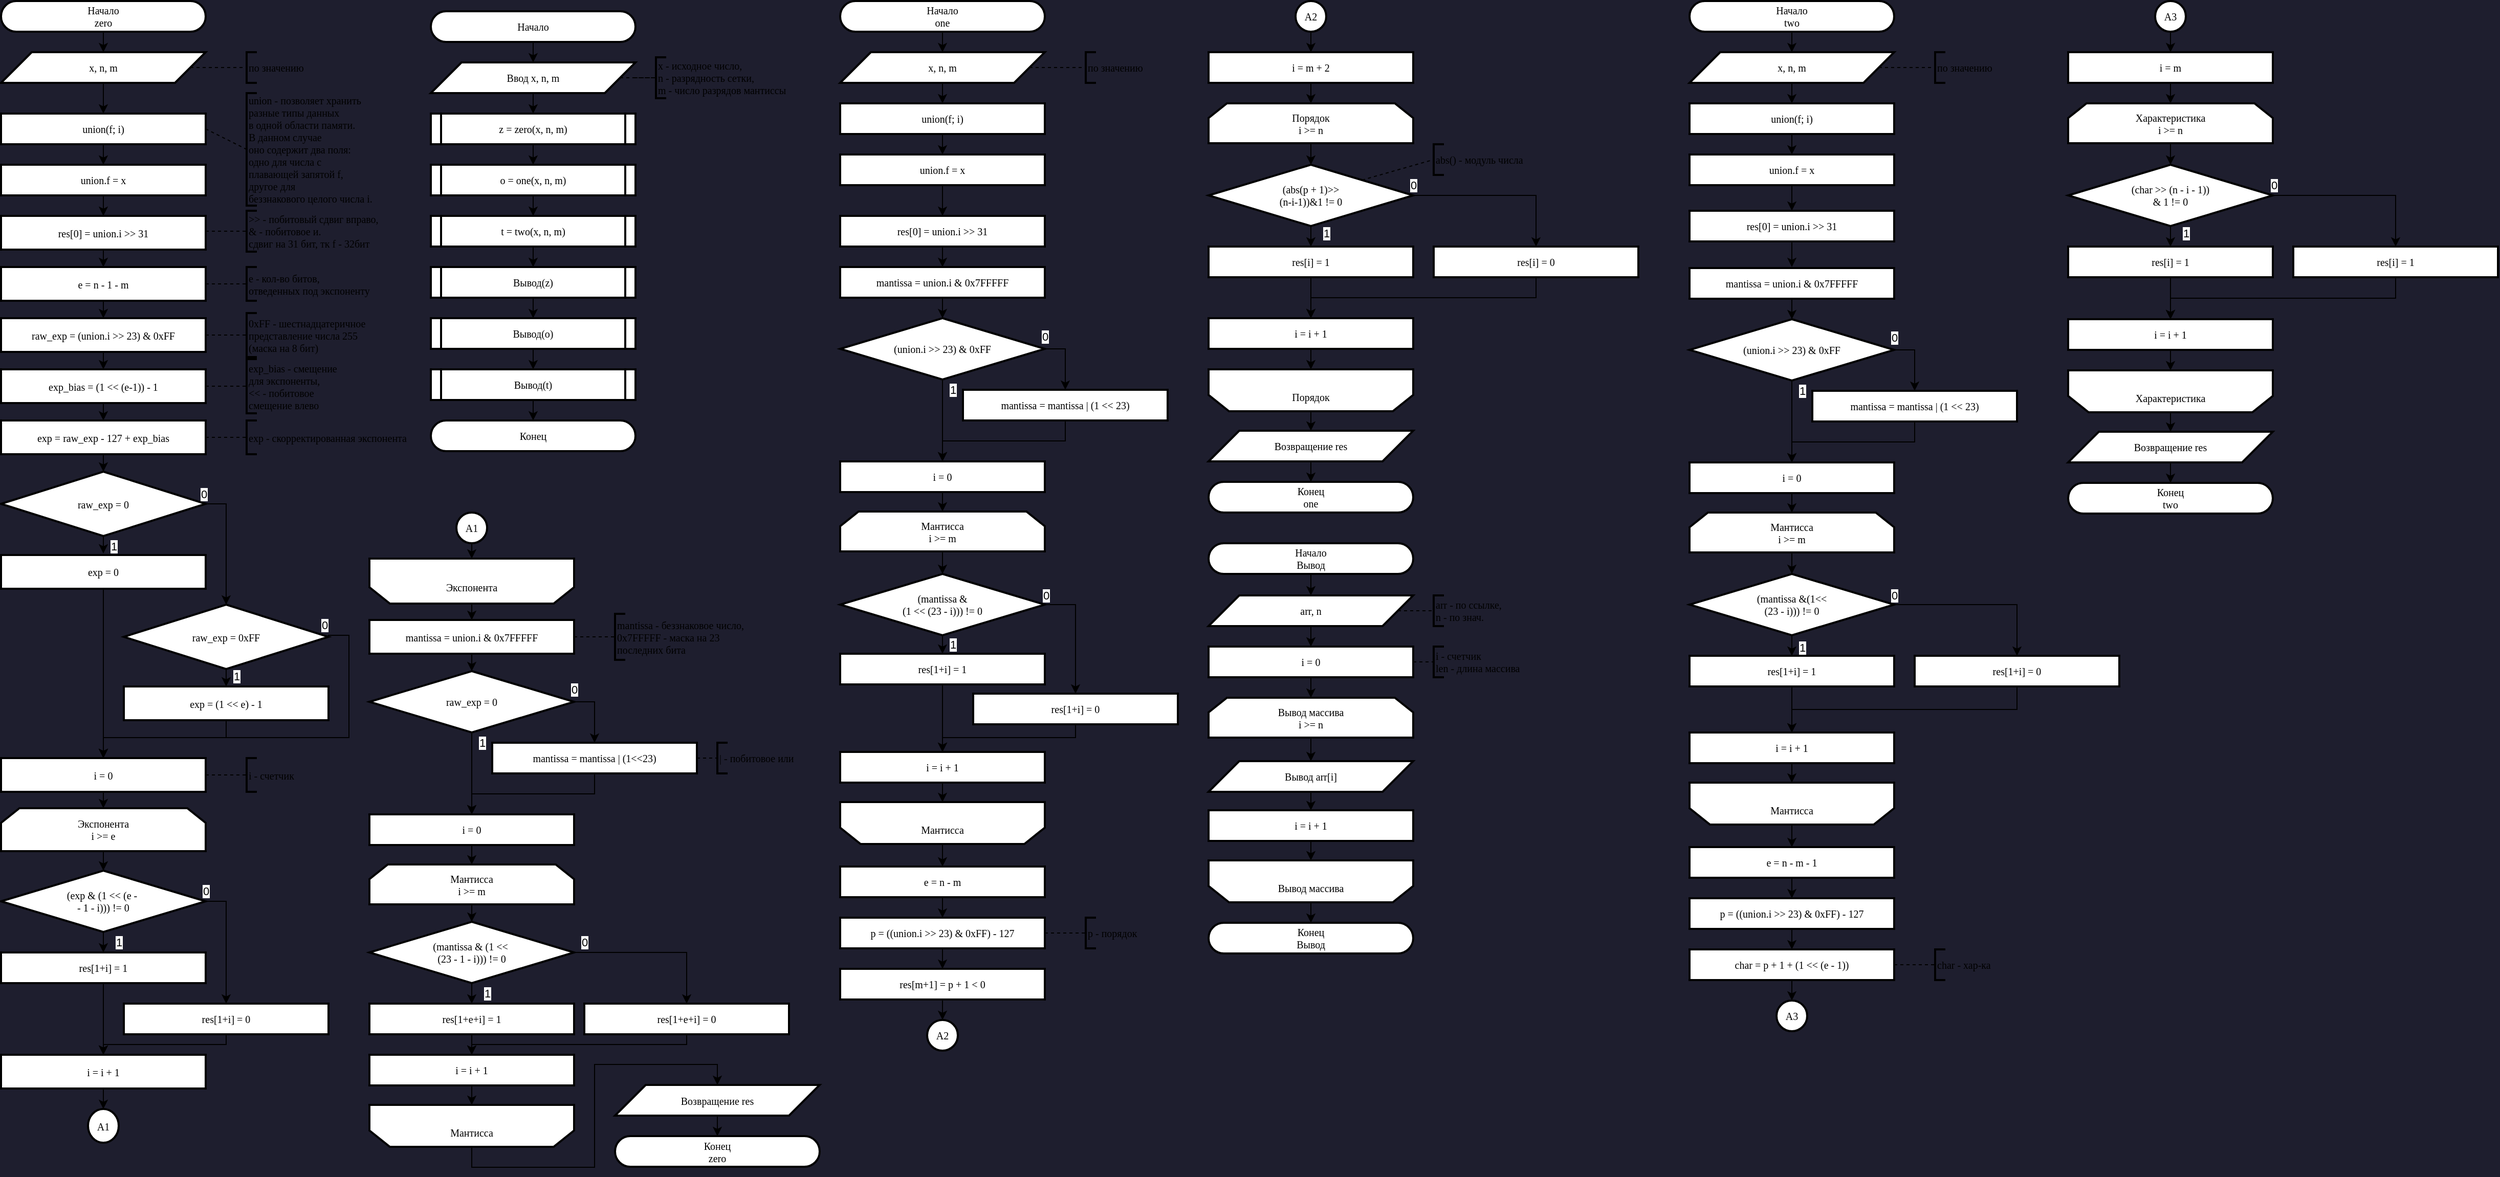 <mxfile version="24.7.17">
  <diagram name="main" id="jVEK5ynekXel9OajkIGy">
    <mxGraphModel dx="1563" dy="1393" grid="1" gridSize="10" guides="1" tooltips="1" connect="1" arrows="1" fold="1" page="1" pageScale="1" pageWidth="827" pageHeight="1169" background="#1e1e2e" math="0" shadow="0">
      <root>
        <mxCell id="0" />
        <mxCell id="1" parent="0" />
        <mxCell id="WO97piYoWRqPwhNW19HQ-4" style="edgeStyle=orthogonalEdgeStyle;rounded=0;orthogonalLoop=1;jettySize=auto;html=1;exitX=0.5;exitY=1;exitDx=0;exitDy=0;entryX=0.5;entryY=0;entryDx=0;entryDy=0;" parent="1" source="WO97piYoWRqPwhNW19HQ-1" target="WO97piYoWRqPwhNW19HQ-3" edge="1">
          <mxGeometry relative="1" as="geometry" />
        </mxCell>
        <mxCell id="WO97piYoWRqPwhNW19HQ-1" value="Начало" style="rounded=1;whiteSpace=wrap;html=1;arcSize=50;container=0;strokeWidth=2;fontFamily=JetBrains Mono;fontSize=10;" parent="1" vertex="1">
          <mxGeometry x="1260" y="20" width="200" height="30" as="geometry" />
        </mxCell>
        <mxCell id="WO97piYoWRqPwhNW19HQ-2" value="Конец" style="rounded=1;whiteSpace=wrap;html=1;arcSize=50;container=0;strokeWidth=2;fontFamily=JetBrains Mono;fontSize=10;" parent="1" vertex="1">
          <mxGeometry x="1260" y="420" width="200" height="30" as="geometry" />
        </mxCell>
        <mxCell id="WO97piYoWRqPwhNW19HQ-8" style="edgeStyle=orthogonalEdgeStyle;rounded=0;orthogonalLoop=1;jettySize=auto;html=1;exitX=0.5;exitY=1;exitDx=0;exitDy=0;entryX=0.5;entryY=0;entryDx=0;entryDy=0;" parent="1" source="WO97piYoWRqPwhNW19HQ-3" target="WO97piYoWRqPwhNW19HQ-7" edge="1">
          <mxGeometry relative="1" as="geometry" />
        </mxCell>
        <mxCell id="WO97piYoWRqPwhNW19HQ-3" value="Ввод x, n, m" style="shape=parallelogram;perimeter=parallelogramPerimeter;whiteSpace=wrap;html=1;fixedSize=1;size=30;container=0;strokeWidth=2;fontFamily=JetBrains Mono;fontSize=10;" parent="1" vertex="1">
          <mxGeometry x="1260" y="70" width="200" height="30" as="geometry" />
        </mxCell>
        <mxCell id="WO97piYoWRqPwhNW19HQ-5" value="x - исходное число,&lt;div&gt;n - разрядность сетки,&lt;/div&gt;&lt;div&gt;m - число разрядов мантиссы&lt;/div&gt;" style="strokeWidth=2;html=1;shape=mxgraph.flowchart.annotation_1;align=left;pointerEvents=1;fontFamily=JetBrains Mono;fontSize=10;" parent="1" vertex="1">
          <mxGeometry x="1480" y="65" width="10" height="40" as="geometry" />
        </mxCell>
        <mxCell id="WO97piYoWRqPwhNW19HQ-6" style="edgeStyle=orthogonalEdgeStyle;rounded=0;orthogonalLoop=1;jettySize=auto;html=1;exitX=1;exitY=0.5;exitDx=0;exitDy=0;dashed=1;endArrow=none;endFill=0;" parent="1" source="WO97piYoWRqPwhNW19HQ-3" target="WO97piYoWRqPwhNW19HQ-5" edge="1">
          <mxGeometry relative="1" as="geometry" />
        </mxCell>
        <mxCell id="WO97piYoWRqPwhNW19HQ-11" style="edgeStyle=orthogonalEdgeStyle;rounded=0;orthogonalLoop=1;jettySize=auto;html=1;exitX=0.5;exitY=1;exitDx=0;exitDy=0;entryX=0.5;entryY=0;entryDx=0;entryDy=0;" parent="1" source="WO97piYoWRqPwhNW19HQ-7" target="WO97piYoWRqPwhNW19HQ-9" edge="1">
          <mxGeometry relative="1" as="geometry" />
        </mxCell>
        <mxCell id="WO97piYoWRqPwhNW19HQ-7" value="z = zero(x, n, m)" style="shape=process;whiteSpace=wrap;html=1;backgroundOutline=1;strokeWidth=2;size=0.05;fontFamily=JetBrains Mono;fontSize=10;" parent="1" vertex="1">
          <mxGeometry x="1260" y="120" width="200" height="30" as="geometry" />
        </mxCell>
        <mxCell id="WO97piYoWRqPwhNW19HQ-12" style="edgeStyle=orthogonalEdgeStyle;rounded=0;orthogonalLoop=1;jettySize=auto;html=1;exitX=0.5;exitY=1;exitDx=0;exitDy=0;entryX=0.5;entryY=0;entryDx=0;entryDy=0;" parent="1" source="WO97piYoWRqPwhNW19HQ-9" target="WO97piYoWRqPwhNW19HQ-10" edge="1">
          <mxGeometry relative="1" as="geometry" />
        </mxCell>
        <mxCell id="WO97piYoWRqPwhNW19HQ-9" value="o = one(x, n, m)" style="shape=process;whiteSpace=wrap;html=1;backgroundOutline=1;strokeWidth=2;size=0.05;fontFamily=JetBrains Mono;fontSize=10;" parent="1" vertex="1">
          <mxGeometry x="1260" y="170" width="200" height="30" as="geometry" />
        </mxCell>
        <mxCell id="WO97piYoWRqPwhNW19HQ-330" style="edgeStyle=orthogonalEdgeStyle;rounded=0;orthogonalLoop=1;jettySize=auto;html=1;exitX=0.5;exitY=1;exitDx=0;exitDy=0;entryX=0.5;entryY=0;entryDx=0;entryDy=0;" parent="1" source="WO97piYoWRqPwhNW19HQ-10" target="WO97piYoWRqPwhNW19HQ-329" edge="1">
          <mxGeometry relative="1" as="geometry" />
        </mxCell>
        <mxCell id="WO97piYoWRqPwhNW19HQ-10" value="t = two(x, n, m)" style="shape=process;whiteSpace=wrap;html=1;backgroundOutline=1;strokeWidth=2;size=0.05;fontFamily=JetBrains Mono;fontSize=10;" parent="1" vertex="1">
          <mxGeometry x="1260" y="220" width="200" height="30" as="geometry" />
        </mxCell>
        <mxCell id="WO97piYoWRqPwhNW19HQ-19" style="edgeStyle=orthogonalEdgeStyle;rounded=0;orthogonalLoop=1;jettySize=auto;html=1;exitX=0.5;exitY=1;exitDx=0;exitDy=0;entryX=0.5;entryY=0;entryDx=0;entryDy=0;" parent="1" source="WO97piYoWRqPwhNW19HQ-14" target="WO97piYoWRqPwhNW19HQ-16" edge="1">
          <mxGeometry relative="1" as="geometry" />
        </mxCell>
        <mxCell id="WO97piYoWRqPwhNW19HQ-14" value="Начало&lt;div&gt;zero&lt;/div&gt;" style="rounded=1;whiteSpace=wrap;html=1;arcSize=50;container=0;strokeWidth=2;fontFamily=JetBrains Mono;fontSize=10;" parent="1" vertex="1">
          <mxGeometry x="840" y="10" width="200" height="30" as="geometry" />
        </mxCell>
        <mxCell id="WO97piYoWRqPwhNW19HQ-15" value="Конец&lt;div&gt;zero&lt;/div&gt;" style="rounded=1;whiteSpace=wrap;html=1;arcSize=50;container=0;strokeWidth=2;fontFamily=JetBrains Mono;fontSize=10;" parent="1" vertex="1">
          <mxGeometry x="1440" y="1119.5" width="200" height="30" as="geometry" />
        </mxCell>
        <mxCell id="WO97piYoWRqPwhNW19HQ-24" style="edgeStyle=orthogonalEdgeStyle;rounded=0;orthogonalLoop=1;jettySize=auto;html=1;exitX=0.5;exitY=1;exitDx=0;exitDy=0;entryX=0.5;entryY=0;entryDx=0;entryDy=0;" parent="1" source="WO97piYoWRqPwhNW19HQ-16" target="WO97piYoWRqPwhNW19HQ-22" edge="1">
          <mxGeometry relative="1" as="geometry" />
        </mxCell>
        <mxCell id="WO97piYoWRqPwhNW19HQ-16" value="x, n, m" style="shape=parallelogram;perimeter=parallelogramPerimeter;whiteSpace=wrap;html=1;fixedSize=1;size=30;container=0;strokeWidth=2;fontFamily=JetBrains Mono;fontSize=10;" parent="1" vertex="1">
          <mxGeometry x="840" y="60" width="200" height="30" as="geometry" />
        </mxCell>
        <mxCell id="WO97piYoWRqPwhNW19HQ-17" value="по значению" style="strokeWidth=2;html=1;shape=mxgraph.flowchart.annotation_1;align=left;pointerEvents=1;fontFamily=JetBrains Mono;fontSize=10;" parent="1" vertex="1">
          <mxGeometry x="1080" y="60" width="10" height="30" as="geometry" />
        </mxCell>
        <mxCell id="WO97piYoWRqPwhNW19HQ-18" style="edgeStyle=orthogonalEdgeStyle;rounded=0;orthogonalLoop=1;jettySize=auto;html=1;exitX=1;exitY=0.5;exitDx=0;exitDy=0;entryX=0;entryY=0.5;entryDx=0;entryDy=0;entryPerimeter=0;dashed=1;endArrow=none;endFill=0;" parent="1" source="WO97piYoWRqPwhNW19HQ-16" target="WO97piYoWRqPwhNW19HQ-17" edge="1">
          <mxGeometry relative="1" as="geometry" />
        </mxCell>
        <mxCell id="WO97piYoWRqPwhNW19HQ-27" style="edgeStyle=orthogonalEdgeStyle;rounded=0;orthogonalLoop=1;jettySize=auto;html=1;exitX=0.5;exitY=1;exitDx=0;exitDy=0;entryX=0.5;entryY=0;entryDx=0;entryDy=0;" parent="1" source="WO97piYoWRqPwhNW19HQ-20" edge="1">
          <mxGeometry relative="1" as="geometry">
            <mxPoint x="940" y="220.0" as="targetPoint" />
          </mxGeometry>
        </mxCell>
        <mxCell id="WO97piYoWRqPwhNW19HQ-20" value="union.f = x" style="rounded=0;whiteSpace=wrap;html=1;strokeWidth=2;fontFamily=JetBrains Mono;fontSize=10;" parent="1" vertex="1">
          <mxGeometry x="840" y="170" width="200" height="30" as="geometry" />
        </mxCell>
        <mxCell id="WO97piYoWRqPwhNW19HQ-21" value="union - позволяет хранить&amp;nbsp;&lt;div&gt;разные типы данных&lt;div&gt;в одной области памяти.&lt;/div&gt;&lt;div&gt;В данном случае&lt;/div&gt;&lt;div&gt;оно содержит два поля:&lt;/div&gt;&lt;div&gt;одно для числа с&lt;/div&gt;&lt;div&gt;плавающей запятой f,&lt;/div&gt;&lt;div&gt;другое для&lt;/div&gt;&lt;div&gt;беззнакового целого числа i.&lt;/div&gt;&lt;/div&gt;" style="strokeWidth=2;html=1;shape=mxgraph.flowchart.annotation_1;align=left;pointerEvents=1;fontFamily=JetBrains Mono;fontSize=10;" parent="1" vertex="1">
          <mxGeometry x="1080" y="100" width="10" height="110" as="geometry" />
        </mxCell>
        <mxCell id="WO97piYoWRqPwhNW19HQ-25" style="edgeStyle=orthogonalEdgeStyle;rounded=0;orthogonalLoop=1;jettySize=auto;html=1;exitX=0.5;exitY=1;exitDx=0;exitDy=0;entryX=0.5;entryY=0;entryDx=0;entryDy=0;" parent="1" source="WO97piYoWRqPwhNW19HQ-22" target="WO97piYoWRqPwhNW19HQ-20" edge="1">
          <mxGeometry relative="1" as="geometry" />
        </mxCell>
        <mxCell id="WO97piYoWRqPwhNW19HQ-22" value="union(f; i)" style="rounded=0;whiteSpace=wrap;html=1;strokeWidth=2;fontFamily=JetBrains Mono;fontSize=10;" parent="1" vertex="1">
          <mxGeometry x="840" y="120" width="200" height="30" as="geometry" />
        </mxCell>
        <mxCell id="WO97piYoWRqPwhNW19HQ-23" style="rounded=0;orthogonalLoop=1;jettySize=auto;html=1;exitX=1;exitY=0.5;exitDx=0;exitDy=0;entryX=0;entryY=0.5;entryDx=0;entryDy=0;entryPerimeter=0;dashed=1;endArrow=none;endFill=0;" parent="1" source="WO97piYoWRqPwhNW19HQ-22" target="WO97piYoWRqPwhNW19HQ-21" edge="1">
          <mxGeometry relative="1" as="geometry" />
        </mxCell>
        <mxCell id="WO97piYoWRqPwhNW19HQ-28" value="&lt;div&gt;&amp;gt;&amp;gt; - побитовый сдвиг вправо,&lt;/div&gt;&lt;div&gt;&amp;amp; - побитовое и.&lt;br&gt;сдвиг на 31 бит, тк f - 32бит&lt;/div&gt;" style="strokeWidth=2;html=1;shape=mxgraph.flowchart.annotation_1;align=left;pointerEvents=1;fontFamily=JetBrains Mono;fontSize=10;" parent="1" vertex="1">
          <mxGeometry x="1080" y="215" width="10" height="40" as="geometry" />
        </mxCell>
        <mxCell id="WO97piYoWRqPwhNW19HQ-29" style="rounded=0;orthogonalLoop=1;jettySize=auto;html=1;exitX=1;exitY=0.5;exitDx=0;exitDy=0;entryX=0;entryY=0.5;entryDx=0;entryDy=0;entryPerimeter=0;dashed=1;endArrow=none;endFill=0;" parent="1" target="WO97piYoWRqPwhNW19HQ-28" edge="1">
          <mxGeometry relative="1" as="geometry">
            <mxPoint x="1040" y="235.0" as="sourcePoint" />
          </mxGeometry>
        </mxCell>
        <mxCell id="WO97piYoWRqPwhNW19HQ-33" style="edgeStyle=orthogonalEdgeStyle;rounded=0;orthogonalLoop=1;jettySize=auto;html=1;exitX=0.5;exitY=1;exitDx=0;exitDy=0;entryX=0.5;entryY=0;entryDx=0;entryDy=0;" parent="1" source="WO97piYoWRqPwhNW19HQ-30" target="WO97piYoWRqPwhNW19HQ-32" edge="1">
          <mxGeometry relative="1" as="geometry" />
        </mxCell>
        <mxCell id="WO97piYoWRqPwhNW19HQ-30" value="res[0] = union.i &amp;gt;&amp;gt; 31" style="rounded=0;whiteSpace=wrap;html=1;strokeWidth=2;fontFamily=JetBrains Mono;fontSize=10;" parent="1" vertex="1">
          <mxGeometry x="840" y="220" width="200" height="33" as="geometry" />
        </mxCell>
        <mxCell id="WO97piYoWRqPwhNW19HQ-40" style="edgeStyle=orthogonalEdgeStyle;rounded=0;orthogonalLoop=1;jettySize=auto;html=1;exitX=0.5;exitY=1;exitDx=0;exitDy=0;entryX=0.5;entryY=0;entryDx=0;entryDy=0;" parent="1" source="WO97piYoWRqPwhNW19HQ-32" target="WO97piYoWRqPwhNW19HQ-37" edge="1">
          <mxGeometry relative="1" as="geometry" />
        </mxCell>
        <mxCell id="WO97piYoWRqPwhNW19HQ-32" value="e = n - 1 - m" style="rounded=0;whiteSpace=wrap;html=1;strokeWidth=2;fontFamily=JetBrains Mono;fontSize=10;" parent="1" vertex="1">
          <mxGeometry x="840" y="270" width="200" height="33" as="geometry" />
        </mxCell>
        <mxCell id="WO97piYoWRqPwhNW19HQ-35" value="e - кол-во битов,&lt;div&gt;отведенных под экспоненту&lt;/div&gt;" style="strokeWidth=2;html=1;shape=mxgraph.flowchart.annotation_1;align=left;pointerEvents=1;fontFamily=JetBrains Mono;fontSize=10;" parent="1" vertex="1">
          <mxGeometry x="1080" y="270" width="10" height="33" as="geometry" />
        </mxCell>
        <mxCell id="WO97piYoWRqPwhNW19HQ-36" style="edgeStyle=orthogonalEdgeStyle;rounded=0;orthogonalLoop=1;jettySize=auto;html=1;exitX=1;exitY=0.5;exitDx=0;exitDy=0;entryX=0;entryY=0.5;entryDx=0;entryDy=0;entryPerimeter=0;dashed=1;endArrow=none;endFill=0;" parent="1" source="WO97piYoWRqPwhNW19HQ-32" target="WO97piYoWRqPwhNW19HQ-35" edge="1">
          <mxGeometry relative="1" as="geometry" />
        </mxCell>
        <mxCell id="WO97piYoWRqPwhNW19HQ-44" style="edgeStyle=orthogonalEdgeStyle;rounded=0;orthogonalLoop=1;jettySize=auto;html=1;exitX=0.5;exitY=1;exitDx=0;exitDy=0;entryX=0.5;entryY=0;entryDx=0;entryDy=0;" parent="1" source="WO97piYoWRqPwhNW19HQ-37" target="WO97piYoWRqPwhNW19HQ-41" edge="1">
          <mxGeometry relative="1" as="geometry" />
        </mxCell>
        <mxCell id="WO97piYoWRqPwhNW19HQ-37" value="raw_exp = (union.i &amp;gt;&amp;gt; 23) &amp;amp; 0xFF" style="rounded=0;whiteSpace=wrap;html=1;strokeWidth=2;fontFamily=JetBrains Mono;fontSize=10;" parent="1" vertex="1">
          <mxGeometry x="840" y="320" width="200" height="33" as="geometry" />
        </mxCell>
        <mxCell id="WO97piYoWRqPwhNW19HQ-38" value="0xFF - шестнадцатеричное&lt;div&gt;представление числа 255&lt;div&gt;(маска на 8 бит)&lt;/div&gt;&lt;/div&gt;" style="strokeWidth=2;html=1;shape=mxgraph.flowchart.annotation_1;align=left;pointerEvents=1;fontFamily=JetBrains Mono;fontSize=10;" parent="1" vertex="1">
          <mxGeometry x="1080" y="315" width="10" height="43" as="geometry" />
        </mxCell>
        <mxCell id="WO97piYoWRqPwhNW19HQ-39" style="edgeStyle=orthogonalEdgeStyle;rounded=0;orthogonalLoop=1;jettySize=auto;html=1;exitX=1;exitY=0.5;exitDx=0;exitDy=0;entryX=0;entryY=0.5;entryDx=0;entryDy=0;entryPerimeter=0;dashed=1;endArrow=none;endFill=0;" parent="1" source="WO97piYoWRqPwhNW19HQ-37" target="WO97piYoWRqPwhNW19HQ-38" edge="1">
          <mxGeometry relative="1" as="geometry" />
        </mxCell>
        <mxCell id="WO97piYoWRqPwhNW19HQ-202" style="edgeStyle=orthogonalEdgeStyle;rounded=0;orthogonalLoop=1;jettySize=auto;html=1;exitX=0.5;exitY=1;exitDx=0;exitDy=0;entryX=0.5;entryY=0;entryDx=0;entryDy=0;" parent="1" source="WO97piYoWRqPwhNW19HQ-41" target="WO97piYoWRqPwhNW19HQ-45" edge="1">
          <mxGeometry relative="1" as="geometry" />
        </mxCell>
        <mxCell id="WO97piYoWRqPwhNW19HQ-41" value="exp_bias = (1 &amp;lt;&amp;lt; (e-1)) - 1" style="rounded=0;whiteSpace=wrap;html=1;strokeWidth=2;fontFamily=JetBrains Mono;fontSize=10;" parent="1" vertex="1">
          <mxGeometry x="840" y="370" width="200" height="33" as="geometry" />
        </mxCell>
        <mxCell id="WO97piYoWRqPwhNW19HQ-42" value="exp_bias - смещение&lt;div&gt;для экспоненты,&lt;div&gt;&amp;lt;&amp;lt; - побитовое&lt;/div&gt;&lt;div&gt;смещение влево&lt;/div&gt;&lt;/div&gt;" style="strokeWidth=2;html=1;shape=mxgraph.flowchart.annotation_1;align=left;pointerEvents=1;fontFamily=JetBrains Mono;fontSize=10;" parent="1" vertex="1">
          <mxGeometry x="1080" y="360" width="10" height="53" as="geometry" />
        </mxCell>
        <mxCell id="WO97piYoWRqPwhNW19HQ-43" style="edgeStyle=orthogonalEdgeStyle;rounded=0;orthogonalLoop=1;jettySize=auto;html=1;exitX=1;exitY=0.5;exitDx=0;exitDy=0;entryX=0;entryY=0.5;entryDx=0;entryDy=0;entryPerimeter=0;dashed=1;endArrow=none;endFill=0;" parent="1" source="WO97piYoWRqPwhNW19HQ-41" target="WO97piYoWRqPwhNW19HQ-42" edge="1">
          <mxGeometry relative="1" as="geometry" />
        </mxCell>
        <mxCell id="WO97piYoWRqPwhNW19HQ-49" style="edgeStyle=orthogonalEdgeStyle;rounded=0;orthogonalLoop=1;jettySize=auto;html=1;exitX=0.5;exitY=1;exitDx=0;exitDy=0;entryX=0.5;entryY=0;entryDx=0;entryDy=0;" parent="1" source="WO97piYoWRqPwhNW19HQ-45" target="WO97piYoWRqPwhNW19HQ-48" edge="1">
          <mxGeometry relative="1" as="geometry" />
        </mxCell>
        <mxCell id="WO97piYoWRqPwhNW19HQ-45" value="exp = raw_exp - 127 + exp_bias" style="rounded=0;whiteSpace=wrap;html=1;strokeWidth=2;fontFamily=JetBrains Mono;fontSize=10;" parent="1" vertex="1">
          <mxGeometry x="840" y="420" width="200" height="33" as="geometry" />
        </mxCell>
        <mxCell id="WO97piYoWRqPwhNW19HQ-46" value="exp -&amp;nbsp;скорректированная экспонента" style="strokeWidth=2;html=1;shape=mxgraph.flowchart.annotation_1;align=left;pointerEvents=1;fontFamily=JetBrains Mono;fontSize=10;" parent="1" vertex="1">
          <mxGeometry x="1080" y="420" width="10" height="33" as="geometry" />
        </mxCell>
        <mxCell id="WO97piYoWRqPwhNW19HQ-47" style="edgeStyle=orthogonalEdgeStyle;rounded=0;orthogonalLoop=1;jettySize=auto;html=1;exitX=1;exitY=0.5;exitDx=0;exitDy=0;entryX=0;entryY=0.5;entryDx=0;entryDy=0;entryPerimeter=0;dashed=1;endArrow=none;endFill=0;" parent="1" source="WO97piYoWRqPwhNW19HQ-45" target="WO97piYoWRqPwhNW19HQ-46" edge="1">
          <mxGeometry relative="1" as="geometry" />
        </mxCell>
        <mxCell id="WO97piYoWRqPwhNW19HQ-51" style="edgeStyle=orthogonalEdgeStyle;rounded=0;orthogonalLoop=1;jettySize=auto;html=1;exitX=0.5;exitY=1;exitDx=0;exitDy=0;entryX=0.5;entryY=0;entryDx=0;entryDy=0;" parent="1" source="WO97piYoWRqPwhNW19HQ-48" edge="1">
          <mxGeometry relative="1" as="geometry">
            <mxPoint x="940" y="550" as="targetPoint" />
          </mxGeometry>
        </mxCell>
        <mxCell id="WO97piYoWRqPwhNW19HQ-54" value="1" style="edgeLabel;html=1;align=center;verticalAlign=middle;resizable=0;points=[];" parent="WO97piYoWRqPwhNW19HQ-51" vertex="1" connectable="0">
          <mxGeometry x="-0.371" y="-1" relative="1" as="geometry">
            <mxPoint x="11" y="4" as="offset" />
          </mxGeometry>
        </mxCell>
        <mxCell id="WO97piYoWRqPwhNW19HQ-53" style="edgeStyle=orthogonalEdgeStyle;rounded=0;orthogonalLoop=1;jettySize=auto;html=1;exitX=1;exitY=0.5;exitDx=0;exitDy=0;entryX=0.5;entryY=0;entryDx=0;entryDy=0;" parent="1" source="WO97piYoWRqPwhNW19HQ-48" target="WO97piYoWRqPwhNW19HQ-52" edge="1">
          <mxGeometry relative="1" as="geometry" />
        </mxCell>
        <mxCell id="WO97piYoWRqPwhNW19HQ-55" value="0" style="edgeLabel;html=1;align=center;verticalAlign=middle;resizable=0;points=[];" parent="WO97piYoWRqPwhNW19HQ-53" vertex="1" connectable="0">
          <mxGeometry x="-0.701" y="-1" relative="1" as="geometry">
            <mxPoint x="-20" y="-11" as="offset" />
          </mxGeometry>
        </mxCell>
        <mxCell id="WO97piYoWRqPwhNW19HQ-48" value="raw_exp = 0" style="rhombus;whiteSpace=wrap;html=1;strokeWidth=2;fontFamily=JetBrains Mono;fontSize=10;" parent="1" vertex="1">
          <mxGeometry x="840" y="470" width="200" height="63" as="geometry" />
        </mxCell>
        <mxCell id="WO97piYoWRqPwhNW19HQ-64" style="edgeStyle=orthogonalEdgeStyle;rounded=0;orthogonalLoop=1;jettySize=auto;html=1;exitX=0.5;exitY=1;exitDx=0;exitDy=0;entryX=0.5;entryY=0;entryDx=0;entryDy=0;" parent="1" source="WO97piYoWRqPwhNW19HQ-50" target="WO97piYoWRqPwhNW19HQ-60" edge="1">
          <mxGeometry relative="1" as="geometry">
            <mxPoint x="940" y="583" as="sourcePoint" />
            <mxPoint x="940" y="730" as="targetPoint" />
          </mxGeometry>
        </mxCell>
        <mxCell id="WO97piYoWRqPwhNW19HQ-57" style="edgeStyle=orthogonalEdgeStyle;rounded=0;orthogonalLoop=1;jettySize=auto;html=1;exitX=0.5;exitY=1;exitDx=0;exitDy=0;entryX=0.5;entryY=0;entryDx=0;entryDy=0;" parent="1" source="WO97piYoWRqPwhNW19HQ-52" target="WO97piYoWRqPwhNW19HQ-56" edge="1">
          <mxGeometry relative="1" as="geometry" />
        </mxCell>
        <mxCell id="WO97piYoWRqPwhNW19HQ-58" value="1" style="edgeLabel;html=1;align=center;verticalAlign=middle;resizable=0;points=[];" parent="WO97piYoWRqPwhNW19HQ-57" vertex="1" connectable="0">
          <mxGeometry x="-0.181" y="1" relative="1" as="geometry">
            <mxPoint x="9" as="offset" />
          </mxGeometry>
        </mxCell>
        <mxCell id="WO97piYoWRqPwhNW19HQ-65" style="edgeStyle=orthogonalEdgeStyle;rounded=0;orthogonalLoop=1;jettySize=auto;html=1;exitX=1;exitY=0.5;exitDx=0;exitDy=0;entryX=0.5;entryY=0;entryDx=0;entryDy=0;" parent="1" source="WO97piYoWRqPwhNW19HQ-52" target="WO97piYoWRqPwhNW19HQ-60" edge="1">
          <mxGeometry relative="1" as="geometry">
            <Array as="points">
              <mxPoint x="1160" y="630" />
              <mxPoint x="1180" y="630" />
              <mxPoint x="1180" y="730" />
              <mxPoint x="940" y="730" />
            </Array>
            <mxPoint x="940" y="730" as="targetPoint" />
          </mxGeometry>
        </mxCell>
        <mxCell id="WO97piYoWRqPwhNW19HQ-66" value="0" style="edgeLabel;html=1;align=center;verticalAlign=middle;resizable=0;points=[];" parent="WO97piYoWRqPwhNW19HQ-65" vertex="1" connectable="0">
          <mxGeometry x="-0.941" relative="1" as="geometry">
            <mxPoint x="-14" y="-10" as="offset" />
          </mxGeometry>
        </mxCell>
        <mxCell id="WO97piYoWRqPwhNW19HQ-52" value="raw_exp = 0xFF" style="rhombus;whiteSpace=wrap;html=1;strokeWidth=2;fontFamily=JetBrains Mono;fontSize=10;" parent="1" vertex="1">
          <mxGeometry x="960" y="600" width="200" height="63" as="geometry" />
        </mxCell>
        <mxCell id="WO97piYoWRqPwhNW19HQ-63" style="edgeStyle=orthogonalEdgeStyle;rounded=0;orthogonalLoop=1;jettySize=auto;html=1;exitX=0.5;exitY=1;exitDx=0;exitDy=0;entryX=0.5;entryY=0;entryDx=0;entryDy=0;" parent="1" source="WO97piYoWRqPwhNW19HQ-56" target="WO97piYoWRqPwhNW19HQ-60" edge="1">
          <mxGeometry relative="1" as="geometry">
            <Array as="points">
              <mxPoint x="1060" y="730" />
              <mxPoint x="940" y="730" />
            </Array>
          </mxGeometry>
        </mxCell>
        <mxCell id="WO97piYoWRqPwhNW19HQ-56" value="exp = (1 &amp;lt;&amp;lt; e) - 1" style="rounded=0;whiteSpace=wrap;html=1;strokeWidth=2;fontFamily=JetBrains Mono;fontSize=10;" parent="1" vertex="1">
          <mxGeometry x="960" y="680" width="200" height="33" as="geometry" />
        </mxCell>
        <mxCell id="WO97piYoWRqPwhNW19HQ-69" style="edgeStyle=orthogonalEdgeStyle;rounded=0;orthogonalLoop=1;jettySize=auto;html=1;exitX=0.5;exitY=1;exitDx=0;exitDy=0;entryX=0.5;entryY=0;entryDx=0;entryDy=0;" parent="1" edge="1">
          <mxGeometry relative="1" as="geometry">
            <mxPoint x="940" y="763.0" as="sourcePoint" />
            <mxPoint x="940" y="780" as="targetPoint" />
          </mxGeometry>
        </mxCell>
        <mxCell id="ZVkPIHsJYX_IyxFNghSi-40" style="edgeStyle=orthogonalEdgeStyle;rounded=0;orthogonalLoop=1;jettySize=auto;html=1;exitX=0.5;exitY=1;exitDx=0;exitDy=0;entryX=0.5;entryY=0;entryDx=0;entryDy=0;" edge="1" parent="1" source="WO97piYoWRqPwhNW19HQ-60" target="WO97piYoWRqPwhNW19HQ-68">
          <mxGeometry relative="1" as="geometry" />
        </mxCell>
        <mxCell id="WO97piYoWRqPwhNW19HQ-60" value="i = 0" style="rounded=0;whiteSpace=wrap;html=1;strokeWidth=2;fontFamily=JetBrains Mono;fontSize=10;" parent="1" vertex="1">
          <mxGeometry x="840" y="750" width="200" height="33" as="geometry" />
        </mxCell>
        <mxCell id="WO97piYoWRqPwhNW19HQ-61" value="i - счетчик" style="strokeWidth=2;html=1;shape=mxgraph.flowchart.annotation_1;align=left;pointerEvents=1;fontFamily=JetBrains Mono;fontSize=10;" parent="1" vertex="1">
          <mxGeometry x="1080" y="750" width="10" height="33" as="geometry" />
        </mxCell>
        <mxCell id="WO97piYoWRqPwhNW19HQ-62" style="edgeStyle=orthogonalEdgeStyle;rounded=0;orthogonalLoop=1;jettySize=auto;html=1;exitX=1;exitY=0.5;exitDx=0;exitDy=0;entryX=0;entryY=0.5;entryDx=0;entryDy=0;entryPerimeter=0;dashed=1;endArrow=none;endFill=0;" parent="1" source="WO97piYoWRqPwhNW19HQ-60" target="WO97piYoWRqPwhNW19HQ-61" edge="1">
          <mxGeometry relative="1" as="geometry" />
        </mxCell>
        <mxCell id="WO97piYoWRqPwhNW19HQ-76" style="edgeStyle=orthogonalEdgeStyle;rounded=0;orthogonalLoop=1;jettySize=auto;html=1;exitX=0.5;exitY=0;exitDx=0;exitDy=0;entryX=0.5;entryY=0;entryDx=0;entryDy=0;" parent="1" source="WO97piYoWRqPwhNW19HQ-67" target="WO97piYoWRqPwhNW19HQ-75" edge="1">
          <mxGeometry relative="1" as="geometry" />
        </mxCell>
        <mxCell id="WO97piYoWRqPwhNW19HQ-67" value="&lt;div style=&quot;font-size: 10px;&quot;&gt;&lt;br style=&quot;font-size: 10px;&quot;&gt;&lt;/div&gt;&lt;div style=&quot;font-size: 10px;&quot;&gt;Экспонента&lt;/div&gt;" style="shape=loopLimit;whiteSpace=wrap;html=1;size=20;direction=west;strokeWidth=2;fontFamily=JetBrains Mono;fontSize=10;" parent="1" vertex="1">
          <mxGeometry x="1200" y="555" width="200" height="44" as="geometry" />
        </mxCell>
        <mxCell id="ZVkPIHsJYX_IyxFNghSi-41" style="edgeStyle=orthogonalEdgeStyle;rounded=0;orthogonalLoop=1;jettySize=auto;html=1;exitX=0.5;exitY=1;exitDx=0;exitDy=0;entryX=0.5;entryY=0;entryDx=0;entryDy=0;" edge="1" parent="1" source="WO97piYoWRqPwhNW19HQ-68" target="ZVkPIHsJYX_IyxFNghSi-16">
          <mxGeometry relative="1" as="geometry" />
        </mxCell>
        <mxCell id="WO97piYoWRqPwhNW19HQ-68" value="&lt;div style=&quot;font-size: 10px;&quot;&gt;Экспонента&lt;/div&gt;&lt;div style=&quot;font-size: 10px;&quot;&gt;i &amp;gt;= e&lt;/div&gt;" style="shape=loopLimit;whiteSpace=wrap;html=1;size=18;direction=east;strokeWidth=2;fontFamily=JetBrains Mono;fontSize=10;" parent="1" vertex="1">
          <mxGeometry x="840" y="799" width="200" height="42" as="geometry" />
        </mxCell>
        <mxCell id="ZVkPIHsJYX_IyxFNghSi-26" style="edgeStyle=orthogonalEdgeStyle;rounded=0;orthogonalLoop=1;jettySize=auto;html=1;exitX=0.5;exitY=1;exitDx=0;exitDy=0;entryX=0.5;entryY=0;entryDx=0;entryDy=0;" edge="1" parent="1" source="WO97piYoWRqPwhNW19HQ-72" target="ZVkPIHsJYX_IyxFNghSi-25">
          <mxGeometry relative="1" as="geometry">
            <mxPoint x="940" y="1116" as="targetPoint" />
          </mxGeometry>
        </mxCell>
        <mxCell id="WO97piYoWRqPwhNW19HQ-72" value="i = i + 1" style="rounded=0;whiteSpace=wrap;html=1;strokeWidth=2;fontFamily=JetBrains Mono;fontSize=10;" parent="1" vertex="1">
          <mxGeometry x="840" y="1040" width="200" height="33" as="geometry" />
        </mxCell>
        <mxCell id="ZVkPIHsJYX_IyxFNghSi-27" style="edgeStyle=orthogonalEdgeStyle;rounded=0;orthogonalLoop=1;jettySize=auto;html=1;exitX=0.5;exitY=1;exitDx=0;exitDy=0;entryX=0.5;entryY=0;entryDx=0;entryDy=0;" edge="1" parent="1" source="WO97piYoWRqPwhNW19HQ-75" target="WO97piYoWRqPwhNW19HQ-89">
          <mxGeometry relative="1" as="geometry" />
        </mxCell>
        <mxCell id="WO97piYoWRqPwhNW19HQ-75" value="mantissa = union.i &amp;amp; 0x7FFFFF" style="rounded=0;whiteSpace=wrap;html=1;strokeWidth=2;fontFamily=JetBrains Mono;fontSize=10;" parent="1" vertex="1">
          <mxGeometry x="1200" y="615" width="200" height="33" as="geometry" />
        </mxCell>
        <mxCell id="WO97piYoWRqPwhNW19HQ-77" value="mantissa - беззнаковое число,&lt;div&gt;0x7FFFFF - маска на 23&lt;/div&gt;&lt;div&gt;последних бита&lt;/div&gt;" style="strokeWidth=2;html=1;shape=mxgraph.flowchart.annotation_1;align=left;pointerEvents=1;fontFamily=JetBrains Mono;fontSize=10;" parent="1" vertex="1">
          <mxGeometry x="1440" y="609" width="10" height="45" as="geometry" />
        </mxCell>
        <mxCell id="WO97piYoWRqPwhNW19HQ-78" style="edgeStyle=orthogonalEdgeStyle;rounded=0;orthogonalLoop=1;jettySize=auto;html=1;exitX=1;exitY=0.5;exitDx=0;exitDy=0;entryX=0;entryY=0.5;entryDx=0;entryDy=0;entryPerimeter=0;dashed=1;endArrow=none;endFill=0;" parent="1" source="WO97piYoWRqPwhNW19HQ-75" target="WO97piYoWRqPwhNW19HQ-77" edge="1">
          <mxGeometry relative="1" as="geometry">
            <mxPoint x="1450" y="586.5" as="targetPoint" />
          </mxGeometry>
        </mxCell>
        <mxCell id="WO97piYoWRqPwhNW19HQ-87" style="edgeStyle=orthogonalEdgeStyle;rounded=0;orthogonalLoop=1;jettySize=auto;html=1;exitX=0.5;exitY=1;exitDx=0;exitDy=0;entryX=0.5;entryY=0;entryDx=0;entryDy=0;" parent="1" source="WO97piYoWRqPwhNW19HQ-89" target="WO97piYoWRqPwhNW19HQ-97" edge="1">
          <mxGeometry relative="1" as="geometry">
            <mxPoint x="1300" y="745" as="targetPoint" />
          </mxGeometry>
        </mxCell>
        <mxCell id="WO97piYoWRqPwhNW19HQ-88" value="1" style="edgeLabel;html=1;align=center;verticalAlign=middle;resizable=0;points=[];" parent="WO97piYoWRqPwhNW19HQ-87" vertex="1" connectable="0">
          <mxGeometry x="-0.233" y="1" relative="1" as="geometry">
            <mxPoint x="9" y="-21" as="offset" />
          </mxGeometry>
        </mxCell>
        <mxCell id="WO97piYoWRqPwhNW19HQ-94" style="edgeStyle=orthogonalEdgeStyle;rounded=0;orthogonalLoop=1;jettySize=auto;html=1;exitX=1;exitY=0.5;exitDx=0;exitDy=0;entryX=0.5;entryY=0;entryDx=0;entryDy=0;" parent="1" source="WO97piYoWRqPwhNW19HQ-89" target="WO97piYoWRqPwhNW19HQ-91" edge="1">
          <mxGeometry relative="1" as="geometry" />
        </mxCell>
        <mxCell id="WO97piYoWRqPwhNW19HQ-203" value="0" style="edgeLabel;html=1;align=center;verticalAlign=middle;resizable=0;points=[];" parent="WO97piYoWRqPwhNW19HQ-94" vertex="1" connectable="0">
          <mxGeometry x="-0.64" relative="1" as="geometry">
            <mxPoint x="-11" y="-12" as="offset" />
          </mxGeometry>
        </mxCell>
        <mxCell id="WO97piYoWRqPwhNW19HQ-89" value="raw_exp = 0" style="rhombus;whiteSpace=wrap;html=1;strokeWidth=2;fontFamily=JetBrains Mono;fontSize=10;" parent="1" vertex="1">
          <mxGeometry x="1200" y="665" width="200" height="60" as="geometry" />
        </mxCell>
        <mxCell id="WO97piYoWRqPwhNW19HQ-99" style="edgeStyle=orthogonalEdgeStyle;rounded=0;orthogonalLoop=1;jettySize=auto;html=1;exitX=0.5;exitY=1;exitDx=0;exitDy=0;entryX=0.5;entryY=0;entryDx=0;entryDy=0;" parent="1" source="WO97piYoWRqPwhNW19HQ-91" target="WO97piYoWRqPwhNW19HQ-97" edge="1">
          <mxGeometry relative="1" as="geometry" />
        </mxCell>
        <mxCell id="WO97piYoWRqPwhNW19HQ-91" value="mantissa = mantissa | (1&amp;lt;&amp;lt;23)" style="rounded=0;whiteSpace=wrap;html=1;strokeWidth=2;fontFamily=JetBrains Mono;fontSize=10;" parent="1" vertex="1">
          <mxGeometry x="1320" y="735" width="200" height="30" as="geometry" />
        </mxCell>
        <mxCell id="WO97piYoWRqPwhNW19HQ-92" value="| - побитовое или" style="strokeWidth=2;html=1;shape=mxgraph.flowchart.annotation_1;align=left;pointerEvents=1;fontFamily=JetBrains Mono;fontSize=10;" parent="1" vertex="1">
          <mxGeometry x="1540" y="735" width="10" height="30" as="geometry" />
        </mxCell>
        <mxCell id="WO97piYoWRqPwhNW19HQ-93" style="edgeStyle=orthogonalEdgeStyle;rounded=0;orthogonalLoop=1;jettySize=auto;html=1;exitX=1;exitY=0.5;exitDx=0;exitDy=0;entryX=0;entryY=0.5;entryDx=0;entryDy=0;entryPerimeter=0;dashed=1;endArrow=none;endFill=0;" parent="1" source="WO97piYoWRqPwhNW19HQ-91" target="WO97piYoWRqPwhNW19HQ-92" edge="1">
          <mxGeometry relative="1" as="geometry" />
        </mxCell>
        <mxCell id="WO97piYoWRqPwhNW19HQ-111" style="edgeStyle=orthogonalEdgeStyle;rounded=0;orthogonalLoop=1;jettySize=auto;html=1;exitX=0.5;exitY=0;exitDx=0;exitDy=0;entryX=0.5;entryY=0;entryDx=0;entryDy=0;" parent="1" source="WO97piYoWRqPwhNW19HQ-95" target="WO97piYoWRqPwhNW19HQ-110" edge="1">
          <mxGeometry relative="1" as="geometry" />
        </mxCell>
        <mxCell id="WO97piYoWRqPwhNW19HQ-95" value="&lt;div style=&quot;font-size: 10px;&quot;&gt;&lt;br style=&quot;font-size: 10px;&quot;&gt;&lt;/div&gt;&lt;div style=&quot;font-size: 10px;&quot;&gt;Мантисса&lt;/div&gt;" style="shape=loopLimit;whiteSpace=wrap;html=1;size=20;direction=west;strokeWidth=2;fontFamily=JetBrains Mono;fontSize=10;" parent="1" vertex="1">
          <mxGeometry x="1200" y="1089" width="200" height="41" as="geometry" />
        </mxCell>
        <mxCell id="WO97piYoWRqPwhNW19HQ-106" style="edgeStyle=orthogonalEdgeStyle;rounded=0;orthogonalLoop=1;jettySize=auto;html=1;exitX=0.5;exitY=1;exitDx=0;exitDy=0;entryX=0.5;entryY=0;entryDx=0;entryDy=0;" parent="1" source="WO97piYoWRqPwhNW19HQ-96" target="ZVkPIHsJYX_IyxFNghSi-30" edge="1">
          <mxGeometry relative="1" as="geometry">
            <mxPoint x="1300" y="913" as="targetPoint" />
          </mxGeometry>
        </mxCell>
        <mxCell id="WO97piYoWRqPwhNW19HQ-96" value="&lt;div style=&quot;font-size: 10px;&quot;&gt;Мантисса&lt;/div&gt;&lt;div style=&quot;font-size: 10px;&quot;&gt;i &amp;gt;= m&lt;/div&gt;" style="shape=loopLimit;whiteSpace=wrap;html=1;size=18;direction=east;strokeWidth=2;fontFamily=JetBrains Mono;fontSize=10;" parent="1" vertex="1">
          <mxGeometry x="1200" y="854" width="200" height="39" as="geometry" />
        </mxCell>
        <mxCell id="WO97piYoWRqPwhNW19HQ-98" style="edgeStyle=orthogonalEdgeStyle;rounded=0;orthogonalLoop=1;jettySize=auto;html=1;exitX=0.5;exitY=1;exitDx=0;exitDy=0;entryX=0.5;entryY=0;entryDx=0;entryDy=0;" parent="1" source="WO97piYoWRqPwhNW19HQ-97" target="WO97piYoWRqPwhNW19HQ-96" edge="1">
          <mxGeometry relative="1" as="geometry" />
        </mxCell>
        <mxCell id="WO97piYoWRqPwhNW19HQ-97" value="i = 0" style="rounded=0;whiteSpace=wrap;html=1;strokeWidth=2;fontFamily=JetBrains Mono;fontSize=10;" parent="1" vertex="1">
          <mxGeometry x="1200" y="805" width="200" height="30" as="geometry" />
        </mxCell>
        <mxCell id="ZVkPIHsJYX_IyxFNghSi-28" style="edgeStyle=orthogonalEdgeStyle;rounded=0;orthogonalLoop=1;jettySize=auto;html=1;exitX=0.5;exitY=1;exitDx=0;exitDy=0;entryX=0.5;entryY=1;entryDx=0;entryDy=0;" edge="1" parent="1" source="WO97piYoWRqPwhNW19HQ-102" target="WO97piYoWRqPwhNW19HQ-67">
          <mxGeometry relative="1" as="geometry" />
        </mxCell>
        <mxCell id="WO97piYoWRqPwhNW19HQ-102" value="&lt;font style=&quot;font-size: 10px;&quot;&gt;A1&lt;/font&gt;" style="ellipse;whiteSpace=wrap;html=1;aspect=fixed;strokeWidth=2;fontFamily=JetBrains Mono;fontSize=10;" parent="1" vertex="1">
          <mxGeometry x="1285" y="510" width="30" height="30" as="geometry" />
        </mxCell>
        <mxCell id="WO97piYoWRqPwhNW19HQ-109" style="edgeStyle=orthogonalEdgeStyle;rounded=0;orthogonalLoop=1;jettySize=auto;html=1;exitX=0.5;exitY=1;exitDx=0;exitDy=0;entryX=0.5;entryY=1;entryDx=0;entryDy=0;" parent="1" source="WO97piYoWRqPwhNW19HQ-107" target="WO97piYoWRqPwhNW19HQ-95" edge="1">
          <mxGeometry relative="1" as="geometry" />
        </mxCell>
        <mxCell id="WO97piYoWRqPwhNW19HQ-107" value="i = i + 1" style="rounded=0;whiteSpace=wrap;html=1;strokeWidth=2;fontFamily=JetBrains Mono;fontSize=10;" parent="1" vertex="1">
          <mxGeometry x="1200" y="1040" width="200" height="30" as="geometry" />
        </mxCell>
        <mxCell id="WO97piYoWRqPwhNW19HQ-112" style="edgeStyle=orthogonalEdgeStyle;rounded=0;orthogonalLoop=1;jettySize=auto;html=1;exitX=0.5;exitY=1;exitDx=0;exitDy=0;entryX=0.5;entryY=0;entryDx=0;entryDy=0;" parent="1" source="WO97piYoWRqPwhNW19HQ-110" target="WO97piYoWRqPwhNW19HQ-15" edge="1">
          <mxGeometry relative="1" as="geometry" />
        </mxCell>
        <mxCell id="WO97piYoWRqPwhNW19HQ-110" value="Возвращение res" style="shape=parallelogram;perimeter=parallelogramPerimeter;whiteSpace=wrap;html=1;fixedSize=1;size=30;container=0;strokeWidth=2;fontFamily=JetBrains Mono;fontSize=10;" parent="1" vertex="1">
          <mxGeometry x="1440" y="1069.5" width="200" height="30" as="geometry" />
        </mxCell>
        <mxCell id="WO97piYoWRqPwhNW19HQ-113" style="edgeStyle=orthogonalEdgeStyle;rounded=0;orthogonalLoop=1;jettySize=auto;html=1;exitX=0.5;exitY=1;exitDx=0;exitDy=0;entryX=0.5;entryY=0;entryDx=0;entryDy=0;" parent="1" source="WO97piYoWRqPwhNW19HQ-114" target="WO97piYoWRqPwhNW19HQ-117" edge="1">
          <mxGeometry relative="1" as="geometry" />
        </mxCell>
        <mxCell id="WO97piYoWRqPwhNW19HQ-114" value="Начало&lt;div&gt;one&lt;/div&gt;" style="rounded=1;whiteSpace=wrap;html=1;arcSize=50;container=0;strokeWidth=2;fontFamily=JetBrains Mono;fontSize=10;" parent="1" vertex="1">
          <mxGeometry x="1660" y="10" width="200" height="30" as="geometry" />
        </mxCell>
        <mxCell id="WO97piYoWRqPwhNW19HQ-116" style="edgeStyle=orthogonalEdgeStyle;rounded=0;orthogonalLoop=1;jettySize=auto;html=1;exitX=0.5;exitY=1;exitDx=0;exitDy=0;entryX=0.5;entryY=0;entryDx=0;entryDy=0;" parent="1" source="WO97piYoWRqPwhNW19HQ-117" target="WO97piYoWRqPwhNW19HQ-124" edge="1">
          <mxGeometry relative="1" as="geometry" />
        </mxCell>
        <mxCell id="WO97piYoWRqPwhNW19HQ-117" value="x, n, m" style="shape=parallelogram;perimeter=parallelogramPerimeter;whiteSpace=wrap;html=1;fixedSize=1;size=30;container=0;strokeWidth=2;fontFamily=JetBrains Mono;fontSize=10;" parent="1" vertex="1">
          <mxGeometry x="1660" y="60" width="200" height="30" as="geometry" />
        </mxCell>
        <mxCell id="WO97piYoWRqPwhNW19HQ-118" value="по значению" style="strokeWidth=2;html=1;shape=mxgraph.flowchart.annotation_1;align=left;pointerEvents=1;fontFamily=JetBrains Mono;fontSize=10;" parent="1" vertex="1">
          <mxGeometry x="1900" y="60" width="10" height="30" as="geometry" />
        </mxCell>
        <mxCell id="WO97piYoWRqPwhNW19HQ-119" style="edgeStyle=orthogonalEdgeStyle;rounded=0;orthogonalLoop=1;jettySize=auto;html=1;exitX=1;exitY=0.5;exitDx=0;exitDy=0;entryX=0;entryY=0.5;entryDx=0;entryDy=0;entryPerimeter=0;dashed=1;endArrow=none;endFill=0;" parent="1" source="WO97piYoWRqPwhNW19HQ-117" target="WO97piYoWRqPwhNW19HQ-118" edge="1">
          <mxGeometry relative="1" as="geometry" />
        </mxCell>
        <mxCell id="WO97piYoWRqPwhNW19HQ-120" style="edgeStyle=orthogonalEdgeStyle;rounded=0;orthogonalLoop=1;jettySize=auto;html=1;exitX=0.5;exitY=1;exitDx=0;exitDy=0;entryX=0.5;entryY=0;entryDx=0;entryDy=0;" parent="1" source="WO97piYoWRqPwhNW19HQ-121" target="WO97piYoWRqPwhNW19HQ-131" edge="1">
          <mxGeometry relative="1" as="geometry">
            <mxPoint x="1760" y="215" as="targetPoint" />
          </mxGeometry>
        </mxCell>
        <mxCell id="WO97piYoWRqPwhNW19HQ-121" value="union.f = x" style="rounded=0;whiteSpace=wrap;html=1;strokeWidth=2;fontFamily=JetBrains Mono;fontSize=10;" parent="1" vertex="1">
          <mxGeometry x="1660" y="160" width="200" height="30" as="geometry" />
        </mxCell>
        <mxCell id="WO97piYoWRqPwhNW19HQ-123" style="edgeStyle=orthogonalEdgeStyle;rounded=0;orthogonalLoop=1;jettySize=auto;html=1;exitX=0.5;exitY=1;exitDx=0;exitDy=0;entryX=0.5;entryY=0;entryDx=0;entryDy=0;" parent="1" source="WO97piYoWRqPwhNW19HQ-124" target="WO97piYoWRqPwhNW19HQ-121" edge="1">
          <mxGeometry relative="1" as="geometry" />
        </mxCell>
        <mxCell id="WO97piYoWRqPwhNW19HQ-124" value="union(f; i)" style="rounded=0;whiteSpace=wrap;html=1;strokeWidth=2;fontFamily=JetBrains Mono;fontSize=10;" parent="1" vertex="1">
          <mxGeometry x="1660" y="110" width="200" height="30" as="geometry" />
        </mxCell>
        <mxCell id="WO97piYoWRqPwhNW19HQ-130" style="edgeStyle=orthogonalEdgeStyle;rounded=0;orthogonalLoop=1;jettySize=auto;html=1;exitX=0.5;exitY=1;exitDx=0;exitDy=0;entryX=0.5;entryY=0;entryDx=0;entryDy=0;" parent="1" source="WO97piYoWRqPwhNW19HQ-131" target="WO97piYoWRqPwhNW19HQ-201" edge="1">
          <mxGeometry relative="1" as="geometry">
            <mxPoint x="1760" y="270" as="targetPoint" />
          </mxGeometry>
        </mxCell>
        <mxCell id="WO97piYoWRqPwhNW19HQ-131" value="res[0] = union.i &amp;gt;&amp;gt; 31" style="rounded=0;whiteSpace=wrap;html=1;strokeWidth=2;fontFamily=JetBrains Mono;fontSize=10;" parent="1" vertex="1">
          <mxGeometry x="1660" y="220" width="200" height="30" as="geometry" />
        </mxCell>
        <mxCell id="WO97piYoWRqPwhNW19HQ-222" style="edgeStyle=orthogonalEdgeStyle;rounded=0;orthogonalLoop=1;jettySize=auto;html=1;exitX=0.5;exitY=1;exitDx=0;exitDy=0;entryX=0.5;entryY=0;entryDx=0;entryDy=0;" parent="1" source="WO97piYoWRqPwhNW19HQ-201" target="WO97piYoWRqPwhNW19HQ-208" edge="1">
          <mxGeometry relative="1" as="geometry" />
        </mxCell>
        <mxCell id="WO97piYoWRqPwhNW19HQ-201" value="mantissa = union.i &amp;amp; 0x7FFFFF" style="rounded=0;whiteSpace=wrap;html=1;strokeWidth=2;fontFamily=JetBrains Mono;fontSize=10;" parent="1" vertex="1">
          <mxGeometry x="1660" y="270" width="200" height="30" as="geometry" />
        </mxCell>
        <mxCell id="WO97piYoWRqPwhNW19HQ-204" style="edgeStyle=orthogonalEdgeStyle;rounded=0;orthogonalLoop=1;jettySize=auto;html=1;exitX=0.5;exitY=1;exitDx=0;exitDy=0;entryX=0.5;entryY=0;entryDx=0;entryDy=0;" parent="1" source="WO97piYoWRqPwhNW19HQ-208" target="WO97piYoWRqPwhNW19HQ-217" edge="1">
          <mxGeometry relative="1" as="geometry">
            <mxPoint x="1760" y="400" as="targetPoint" />
          </mxGeometry>
        </mxCell>
        <mxCell id="WO97piYoWRqPwhNW19HQ-205" value="1" style="edgeLabel;html=1;align=center;verticalAlign=middle;resizable=0;points=[];" parent="WO97piYoWRqPwhNW19HQ-204" vertex="1" connectable="0">
          <mxGeometry x="-0.233" y="1" relative="1" as="geometry">
            <mxPoint x="9" y="-21" as="offset" />
          </mxGeometry>
        </mxCell>
        <mxCell id="WO97piYoWRqPwhNW19HQ-206" style="edgeStyle=orthogonalEdgeStyle;rounded=0;orthogonalLoop=1;jettySize=auto;html=1;exitX=1;exitY=0.5;exitDx=0;exitDy=0;entryX=0.5;entryY=0;entryDx=0;entryDy=0;" parent="1" source="WO97piYoWRqPwhNW19HQ-208" target="WO97piYoWRqPwhNW19HQ-210" edge="1">
          <mxGeometry relative="1" as="geometry" />
        </mxCell>
        <mxCell id="WO97piYoWRqPwhNW19HQ-207" value="0" style="edgeLabel;html=1;align=center;verticalAlign=middle;resizable=0;points=[];" parent="WO97piYoWRqPwhNW19HQ-206" vertex="1" connectable="0">
          <mxGeometry x="-0.64" relative="1" as="geometry">
            <mxPoint x="-11" y="-12" as="offset" />
          </mxGeometry>
        </mxCell>
        <mxCell id="WO97piYoWRqPwhNW19HQ-208" value="(union.i &amp;gt;&amp;gt; 23) &amp;amp; 0xFF" style="rhombus;whiteSpace=wrap;html=1;strokeWidth=2;fontFamily=JetBrains Mono;fontSize=10;" parent="1" vertex="1">
          <mxGeometry x="1660" y="320" width="200" height="60" as="geometry" />
        </mxCell>
        <mxCell id="WO97piYoWRqPwhNW19HQ-209" style="edgeStyle=orthogonalEdgeStyle;rounded=0;orthogonalLoop=1;jettySize=auto;html=1;exitX=0.5;exitY=1;exitDx=0;exitDy=0;entryX=0.5;entryY=0;entryDx=0;entryDy=0;" parent="1" source="WO97piYoWRqPwhNW19HQ-210" target="WO97piYoWRqPwhNW19HQ-217" edge="1">
          <mxGeometry relative="1" as="geometry" />
        </mxCell>
        <mxCell id="WO97piYoWRqPwhNW19HQ-210" value="mantissa = mantissa | (1 &amp;lt;&amp;lt; 23)" style="rounded=0;whiteSpace=wrap;html=1;strokeWidth=2;fontFamily=JetBrains Mono;fontSize=10;" parent="1" vertex="1">
          <mxGeometry x="1780" y="390" width="200" height="30" as="geometry" />
        </mxCell>
        <mxCell id="WO97piYoWRqPwhNW19HQ-224" style="edgeStyle=orthogonalEdgeStyle;rounded=0;orthogonalLoop=1;jettySize=auto;html=1;exitX=0.5;exitY=0;exitDx=0;exitDy=0;entryX=0.5;entryY=0;entryDx=0;entryDy=0;" parent="1" source="WO97piYoWRqPwhNW19HQ-213" target="WO97piYoWRqPwhNW19HQ-223" edge="1">
          <mxGeometry relative="1" as="geometry" />
        </mxCell>
        <mxCell id="WO97piYoWRqPwhNW19HQ-213" value="&lt;div style=&quot;font-size: 10px;&quot;&gt;&lt;br style=&quot;font-size: 10px;&quot;&gt;&lt;/div&gt;&lt;div style=&quot;font-size: 10px;&quot;&gt;Мантисса&lt;/div&gt;" style="shape=loopLimit;whiteSpace=wrap;html=1;size=20;direction=west;strokeWidth=2;fontFamily=JetBrains Mono;fontSize=10;" parent="1" vertex="1">
          <mxGeometry x="1660" y="793" width="200" height="41" as="geometry" />
        </mxCell>
        <mxCell id="ZVkPIHsJYX_IyxFNghSi-47" style="edgeStyle=orthogonalEdgeStyle;rounded=0;orthogonalLoop=1;jettySize=auto;html=1;exitX=0.5;exitY=1;exitDx=0;exitDy=0;entryX=0.5;entryY=0;entryDx=0;entryDy=0;" edge="1" parent="1" source="WO97piYoWRqPwhNW19HQ-215" target="ZVkPIHsJYX_IyxFNghSi-46">
          <mxGeometry relative="1" as="geometry" />
        </mxCell>
        <mxCell id="WO97piYoWRqPwhNW19HQ-215" value="&lt;div style=&quot;font-size: 10px;&quot;&gt;Мантисса&lt;/div&gt;&lt;div style=&quot;font-size: 10px;&quot;&gt;i &amp;gt;= m&lt;/div&gt;" style="shape=loopLimit;whiteSpace=wrap;html=1;size=18;direction=east;strokeWidth=2;fontFamily=JetBrains Mono;fontSize=10;" parent="1" vertex="1">
          <mxGeometry x="1660" y="509" width="200" height="39" as="geometry" />
        </mxCell>
        <mxCell id="WO97piYoWRqPwhNW19HQ-216" style="edgeStyle=orthogonalEdgeStyle;rounded=0;orthogonalLoop=1;jettySize=auto;html=1;exitX=0.5;exitY=1;exitDx=0;exitDy=0;entryX=0.5;entryY=0;entryDx=0;entryDy=0;" parent="1" source="WO97piYoWRqPwhNW19HQ-217" target="WO97piYoWRqPwhNW19HQ-215" edge="1">
          <mxGeometry relative="1" as="geometry" />
        </mxCell>
        <mxCell id="WO97piYoWRqPwhNW19HQ-217" value="i = 0" style="rounded=0;whiteSpace=wrap;html=1;strokeWidth=2;fontFamily=JetBrains Mono;fontSize=10;" parent="1" vertex="1">
          <mxGeometry x="1660" y="460" width="200" height="30" as="geometry" />
        </mxCell>
        <mxCell id="WO97piYoWRqPwhNW19HQ-218" style="edgeStyle=orthogonalEdgeStyle;rounded=0;orthogonalLoop=1;jettySize=auto;html=1;exitX=0.5;exitY=1;exitDx=0;exitDy=0;entryX=0.5;entryY=0;entryDx=0;entryDy=0;" parent="1" source="WO97piYoWRqPwhNW19HQ-219" target="WO97piYoWRqPwhNW19HQ-221" edge="1">
          <mxGeometry relative="1" as="geometry" />
        </mxCell>
        <mxCell id="WO97piYoWRqPwhNW19HQ-219" value="res[1+i] = 1" style="rounded=0;whiteSpace=wrap;html=1;strokeWidth=2;fontFamily=JetBrains Mono;fontSize=10;" parent="1" vertex="1">
          <mxGeometry x="1660" y="648" width="200" height="30" as="geometry" />
        </mxCell>
        <mxCell id="WO97piYoWRqPwhNW19HQ-220" style="edgeStyle=orthogonalEdgeStyle;rounded=0;orthogonalLoop=1;jettySize=auto;html=1;exitX=0.5;exitY=1;exitDx=0;exitDy=0;entryX=0.5;entryY=1;entryDx=0;entryDy=0;" parent="1" source="WO97piYoWRqPwhNW19HQ-221" target="WO97piYoWRqPwhNW19HQ-213" edge="1">
          <mxGeometry relative="1" as="geometry" />
        </mxCell>
        <mxCell id="WO97piYoWRqPwhNW19HQ-221" value="i = i + 1" style="rounded=0;whiteSpace=wrap;html=1;strokeWidth=2;fontFamily=JetBrains Mono;fontSize=10;" parent="1" vertex="1">
          <mxGeometry x="1660" y="744" width="200" height="30" as="geometry" />
        </mxCell>
        <mxCell id="WO97piYoWRqPwhNW19HQ-226" style="edgeStyle=orthogonalEdgeStyle;rounded=0;orthogonalLoop=1;jettySize=auto;html=1;exitX=0.5;exitY=1;exitDx=0;exitDy=0;entryX=0.5;entryY=0;entryDx=0;entryDy=0;" parent="1" source="WO97piYoWRqPwhNW19HQ-223" target="WO97piYoWRqPwhNW19HQ-225" edge="1">
          <mxGeometry relative="1" as="geometry" />
        </mxCell>
        <mxCell id="WO97piYoWRqPwhNW19HQ-223" value="e = n - m" style="rounded=0;whiteSpace=wrap;html=1;strokeWidth=2;fontFamily=JetBrains Mono;fontSize=10;" parent="1" vertex="1">
          <mxGeometry x="1660" y="856" width="200" height="30" as="geometry" />
        </mxCell>
        <mxCell id="WO97piYoWRqPwhNW19HQ-228" style="edgeStyle=orthogonalEdgeStyle;rounded=0;orthogonalLoop=1;jettySize=auto;html=1;exitX=0.5;exitY=1;exitDx=0;exitDy=0;entryX=0.5;entryY=0;entryDx=0;entryDy=0;" parent="1" source="WO97piYoWRqPwhNW19HQ-225" target="WO97piYoWRqPwhNW19HQ-227" edge="1">
          <mxGeometry relative="1" as="geometry" />
        </mxCell>
        <mxCell id="WO97piYoWRqPwhNW19HQ-225" value="p = ((union.i &amp;gt;&amp;gt; 23) &amp;amp; 0xFF) - 127" style="rounded=0;whiteSpace=wrap;html=1;strokeWidth=2;fontFamily=JetBrains Mono;fontSize=10;" parent="1" vertex="1">
          <mxGeometry x="1660" y="906" width="200" height="30" as="geometry" />
        </mxCell>
        <mxCell id="WO97piYoWRqPwhNW19HQ-245" style="edgeStyle=orthogonalEdgeStyle;rounded=0;orthogonalLoop=1;jettySize=auto;html=1;exitX=0.5;exitY=1;exitDx=0;exitDy=0;entryX=0.5;entryY=0;entryDx=0;entryDy=0;" parent="1" source="WO97piYoWRqPwhNW19HQ-227" target="WO97piYoWRqPwhNW19HQ-244" edge="1">
          <mxGeometry relative="1" as="geometry" />
        </mxCell>
        <mxCell id="WO97piYoWRqPwhNW19HQ-227" value="res[m+1] = p + 1 &amp;lt; 0" style="rounded=0;whiteSpace=wrap;html=1;strokeWidth=2;fontFamily=JetBrains Mono;fontSize=10;" parent="1" vertex="1">
          <mxGeometry x="1660" y="956" width="200" height="30" as="geometry" />
        </mxCell>
        <mxCell id="WO97piYoWRqPwhNW19HQ-249" style="edgeStyle=orthogonalEdgeStyle;rounded=0;orthogonalLoop=1;jettySize=auto;html=1;exitX=0.5;exitY=0;exitDx=0;exitDy=0;entryX=0.5;entryY=0;entryDx=0;entryDy=0;" parent="1" source="WO97piYoWRqPwhNW19HQ-229" target="WO97piYoWRqPwhNW19HQ-248" edge="1">
          <mxGeometry relative="1" as="geometry" />
        </mxCell>
        <mxCell id="WO97piYoWRqPwhNW19HQ-229" value="&lt;div style=&quot;font-size: 10px;&quot;&gt;&lt;br style=&quot;font-size: 10px;&quot;&gt;&lt;/div&gt;&lt;div style=&quot;font-size: 10px;&quot;&gt;Порядок&lt;/div&gt;" style="shape=loopLimit;whiteSpace=wrap;html=1;size=20;direction=west;strokeWidth=2;fontFamily=JetBrains Mono;fontSize=10;" parent="1" vertex="1">
          <mxGeometry x="2020" y="370" width="200" height="41" as="geometry" />
        </mxCell>
        <mxCell id="ZVkPIHsJYX_IyxFNghSi-57" style="edgeStyle=orthogonalEdgeStyle;rounded=0;orthogonalLoop=1;jettySize=auto;html=1;exitX=0.5;exitY=1;exitDx=0;exitDy=0;entryX=0.5;entryY=0;entryDx=0;entryDy=0;" edge="1" parent="1" source="WO97piYoWRqPwhNW19HQ-230" target="ZVkPIHsJYX_IyxFNghSi-55">
          <mxGeometry relative="1" as="geometry" />
        </mxCell>
        <mxCell id="WO97piYoWRqPwhNW19HQ-230" value="&lt;div style=&quot;font-size: 10px;&quot;&gt;Порядок&lt;/div&gt;&lt;div style=&quot;font-size: 10px;&quot;&gt;i &amp;gt;= n&lt;/div&gt;" style="shape=loopLimit;whiteSpace=wrap;html=1;size=18;direction=east;strokeWidth=2;fontFamily=JetBrains Mono;fontSize=10;" parent="1" vertex="1">
          <mxGeometry x="2020" y="110" width="200" height="39" as="geometry" />
        </mxCell>
        <mxCell id="WO97piYoWRqPwhNW19HQ-242" style="edgeStyle=orthogonalEdgeStyle;rounded=0;orthogonalLoop=1;jettySize=auto;html=1;exitX=0.5;exitY=1;exitDx=0;exitDy=0;entryX=0.5;entryY=0;entryDx=0;entryDy=0;" parent="1" source="WO97piYoWRqPwhNW19HQ-231" target="WO97piYoWRqPwhNW19HQ-230" edge="1">
          <mxGeometry relative="1" as="geometry" />
        </mxCell>
        <mxCell id="WO97piYoWRqPwhNW19HQ-231" value="i = m + 2" style="rounded=0;whiteSpace=wrap;html=1;strokeWidth=2;fontFamily=JetBrains Mono;fontSize=10;" parent="1" vertex="1">
          <mxGeometry x="2020" y="60" width="200" height="30" as="geometry" />
        </mxCell>
        <mxCell id="WO97piYoWRqPwhNW19HQ-234" value="p - порядок" style="strokeWidth=2;html=1;shape=mxgraph.flowchart.annotation_1;align=left;pointerEvents=1;fontFamily=JetBrains Mono;fontSize=10;" parent="1" vertex="1">
          <mxGeometry x="1900" y="906" width="10" height="30" as="geometry" />
        </mxCell>
        <mxCell id="WO97piYoWRqPwhNW19HQ-235" style="edgeStyle=orthogonalEdgeStyle;rounded=0;orthogonalLoop=1;jettySize=auto;html=1;exitX=1;exitY=0.5;exitDx=0;exitDy=0;entryX=0;entryY=0.5;entryDx=0;entryDy=0;entryPerimeter=0;dashed=1;endArrow=none;endFill=0;" parent="1" source="WO97piYoWRqPwhNW19HQ-225" target="WO97piYoWRqPwhNW19HQ-234" edge="1">
          <mxGeometry relative="1" as="geometry" />
        </mxCell>
        <mxCell id="WO97piYoWRqPwhNW19HQ-237" style="edgeStyle=orthogonalEdgeStyle;rounded=0;orthogonalLoop=1;jettySize=auto;html=1;exitX=0.5;exitY=1;exitDx=0;exitDy=0;entryX=0.5;entryY=1;entryDx=0;entryDy=0;" parent="1" source="WO97piYoWRqPwhNW19HQ-236" target="WO97piYoWRqPwhNW19HQ-229" edge="1">
          <mxGeometry relative="1" as="geometry" />
        </mxCell>
        <mxCell id="WO97piYoWRqPwhNW19HQ-236" value="i = i + 1" style="rounded=0;whiteSpace=wrap;html=1;strokeWidth=2;fontFamily=JetBrains Mono;fontSize=10;" parent="1" vertex="1">
          <mxGeometry x="2020" y="320" width="200" height="30" as="geometry" />
        </mxCell>
        <mxCell id="ZVkPIHsJYX_IyxFNghSi-62" style="edgeStyle=orthogonalEdgeStyle;rounded=0;orthogonalLoop=1;jettySize=auto;html=1;exitX=0.5;exitY=1;exitDx=0;exitDy=0;entryX=0.5;entryY=0;entryDx=0;entryDy=0;" edge="1" parent="1" source="WO97piYoWRqPwhNW19HQ-238" target="WO97piYoWRqPwhNW19HQ-236">
          <mxGeometry relative="1" as="geometry" />
        </mxCell>
        <mxCell id="WO97piYoWRqPwhNW19HQ-238" value="res[i] = 1" style="rounded=0;whiteSpace=wrap;html=1;strokeWidth=2;fontFamily=JetBrains Mono;fontSize=10;" parent="1" vertex="1">
          <mxGeometry x="2020" y="250" width="200" height="30" as="geometry" />
        </mxCell>
        <mxCell id="WO97piYoWRqPwhNW19HQ-240" value="abs() - модуль числа" style="strokeWidth=2;html=1;shape=mxgraph.flowchart.annotation_1;align=left;pointerEvents=1;fontFamily=JetBrains Mono;fontSize=10;" parent="1" vertex="1">
          <mxGeometry x="2240" y="150" width="10" height="30" as="geometry" />
        </mxCell>
        <mxCell id="WO97piYoWRqPwhNW19HQ-241" style="rounded=0;orthogonalLoop=1;jettySize=auto;html=1;entryX=0;entryY=0.5;entryDx=0;entryDy=0;entryPerimeter=0;dashed=1;endArrow=none;endFill=0;exitX=1;exitY=0;exitDx=0;exitDy=0;" parent="1" source="ZVkPIHsJYX_IyxFNghSi-55" target="WO97piYoWRqPwhNW19HQ-240" edge="1">
          <mxGeometry relative="1" as="geometry">
            <mxPoint x="2230" y="180" as="sourcePoint" />
          </mxGeometry>
        </mxCell>
        <mxCell id="WO97piYoWRqPwhNW19HQ-244" value="&lt;font style=&quot;font-size: 10px;&quot;&gt;A2&lt;/font&gt;" style="ellipse;whiteSpace=wrap;html=1;aspect=fixed;strokeWidth=2;fontFamily=JetBrains Mono;fontSize=10;" parent="1" vertex="1">
          <mxGeometry x="1745" y="1006" width="30" height="30" as="geometry" />
        </mxCell>
        <mxCell id="WO97piYoWRqPwhNW19HQ-247" style="edgeStyle=orthogonalEdgeStyle;rounded=0;orthogonalLoop=1;jettySize=auto;html=1;exitX=0.5;exitY=1;exitDx=0;exitDy=0;entryX=0.5;entryY=0;entryDx=0;entryDy=0;" parent="1" source="WO97piYoWRqPwhNW19HQ-246" target="WO97piYoWRqPwhNW19HQ-231" edge="1">
          <mxGeometry relative="1" as="geometry" />
        </mxCell>
        <mxCell id="WO97piYoWRqPwhNW19HQ-246" value="&lt;font style=&quot;font-size: 10px;&quot;&gt;A2&lt;/font&gt;" style="ellipse;whiteSpace=wrap;html=1;aspect=fixed;strokeWidth=2;fontFamily=JetBrains Mono;fontSize=10;" parent="1" vertex="1">
          <mxGeometry x="2105" y="10" width="30" height="30" as="geometry" />
        </mxCell>
        <mxCell id="WO97piYoWRqPwhNW19HQ-252" style="edgeStyle=orthogonalEdgeStyle;rounded=0;orthogonalLoop=1;jettySize=auto;html=1;exitX=0.5;exitY=1;exitDx=0;exitDy=0;entryX=0.5;entryY=0;entryDx=0;entryDy=0;" parent="1" source="WO97piYoWRqPwhNW19HQ-248" target="WO97piYoWRqPwhNW19HQ-251" edge="1">
          <mxGeometry relative="1" as="geometry" />
        </mxCell>
        <mxCell id="WO97piYoWRqPwhNW19HQ-248" value="Возвращение res" style="shape=parallelogram;perimeter=parallelogramPerimeter;whiteSpace=wrap;html=1;fixedSize=1;size=30;container=0;strokeWidth=2;fontFamily=JetBrains Mono;fontSize=10;" parent="1" vertex="1">
          <mxGeometry x="2020" y="430" width="200" height="30" as="geometry" />
        </mxCell>
        <mxCell id="WO97piYoWRqPwhNW19HQ-251" value="Конец&lt;div&gt;one&lt;/div&gt;" style="rounded=1;whiteSpace=wrap;html=1;arcSize=50;container=0;strokeWidth=2;fontFamily=JetBrains Mono;fontSize=10;" parent="1" vertex="1">
          <mxGeometry x="2020" y="480" width="200" height="30" as="geometry" />
        </mxCell>
        <mxCell id="WO97piYoWRqPwhNW19HQ-253" style="edgeStyle=orthogonalEdgeStyle;rounded=0;orthogonalLoop=1;jettySize=auto;html=1;exitX=0.5;exitY=1;exitDx=0;exitDy=0;entryX=0.5;entryY=0;entryDx=0;entryDy=0;" parent="1" source="WO97piYoWRqPwhNW19HQ-254" target="WO97piYoWRqPwhNW19HQ-256" edge="1">
          <mxGeometry relative="1" as="geometry" />
        </mxCell>
        <mxCell id="WO97piYoWRqPwhNW19HQ-254" value="Начало&lt;div&gt;two&lt;/div&gt;" style="rounded=1;whiteSpace=wrap;html=1;arcSize=50;container=0;strokeWidth=2;fontFamily=JetBrains Mono;fontSize=10;" parent="1" vertex="1">
          <mxGeometry x="2490" y="10" width="200" height="30" as="geometry" />
        </mxCell>
        <mxCell id="WO97piYoWRqPwhNW19HQ-255" style="edgeStyle=orthogonalEdgeStyle;rounded=0;orthogonalLoop=1;jettySize=auto;html=1;exitX=0.5;exitY=1;exitDx=0;exitDy=0;entryX=0.5;entryY=0;entryDx=0;entryDy=0;" parent="1" source="WO97piYoWRqPwhNW19HQ-256" target="WO97piYoWRqPwhNW19HQ-262" edge="1">
          <mxGeometry relative="1" as="geometry" />
        </mxCell>
        <mxCell id="WO97piYoWRqPwhNW19HQ-256" value="x, n, m" style="shape=parallelogram;perimeter=parallelogramPerimeter;whiteSpace=wrap;html=1;fixedSize=1;size=30;container=0;strokeWidth=2;fontFamily=JetBrains Mono;fontSize=10;" parent="1" vertex="1">
          <mxGeometry x="2490" y="60" width="200" height="30" as="geometry" />
        </mxCell>
        <mxCell id="WO97piYoWRqPwhNW19HQ-257" value="по значению" style="strokeWidth=2;html=1;shape=mxgraph.flowchart.annotation_1;align=left;pointerEvents=1;fontFamily=JetBrains Mono;fontSize=10;" parent="1" vertex="1">
          <mxGeometry x="2730" y="60" width="10" height="30" as="geometry" />
        </mxCell>
        <mxCell id="WO97piYoWRqPwhNW19HQ-258" style="edgeStyle=orthogonalEdgeStyle;rounded=0;orthogonalLoop=1;jettySize=auto;html=1;exitX=1;exitY=0.5;exitDx=0;exitDy=0;entryX=0;entryY=0.5;entryDx=0;entryDy=0;entryPerimeter=0;dashed=1;endArrow=none;endFill=0;" parent="1" source="WO97piYoWRqPwhNW19HQ-256" target="WO97piYoWRqPwhNW19HQ-257" edge="1">
          <mxGeometry relative="1" as="geometry" />
        </mxCell>
        <mxCell id="WO97piYoWRqPwhNW19HQ-259" style="edgeStyle=orthogonalEdgeStyle;rounded=0;orthogonalLoop=1;jettySize=auto;html=1;exitX=0.5;exitY=1;exitDx=0;exitDy=0;entryX=0.5;entryY=0;entryDx=0;entryDy=0;" parent="1" source="WO97piYoWRqPwhNW19HQ-260" target="WO97piYoWRqPwhNW19HQ-264" edge="1">
          <mxGeometry relative="1" as="geometry" />
        </mxCell>
        <mxCell id="WO97piYoWRqPwhNW19HQ-260" value="union.f = x" style="rounded=0;whiteSpace=wrap;html=1;strokeWidth=2;fontFamily=JetBrains Mono;fontSize=10;" parent="1" vertex="1">
          <mxGeometry x="2490" y="160" width="200" height="30" as="geometry" />
        </mxCell>
        <mxCell id="WO97piYoWRqPwhNW19HQ-261" style="edgeStyle=orthogonalEdgeStyle;rounded=0;orthogonalLoop=1;jettySize=auto;html=1;exitX=0.5;exitY=1;exitDx=0;exitDy=0;entryX=0.5;entryY=0;entryDx=0;entryDy=0;" parent="1" source="WO97piYoWRqPwhNW19HQ-262" target="WO97piYoWRqPwhNW19HQ-260" edge="1">
          <mxGeometry relative="1" as="geometry" />
        </mxCell>
        <mxCell id="WO97piYoWRqPwhNW19HQ-262" value="union(f; i)" style="rounded=0;whiteSpace=wrap;html=1;strokeWidth=2;fontFamily=JetBrains Mono;fontSize=10;" parent="1" vertex="1">
          <mxGeometry x="2490" y="110" width="200" height="30" as="geometry" />
        </mxCell>
        <mxCell id="WO97piYoWRqPwhNW19HQ-263" style="edgeStyle=orthogonalEdgeStyle;rounded=0;orthogonalLoop=1;jettySize=auto;html=1;exitX=0.5;exitY=1;exitDx=0;exitDy=0;entryX=0.5;entryY=0;entryDx=0;entryDy=0;" parent="1" source="WO97piYoWRqPwhNW19HQ-264" edge="1">
          <mxGeometry relative="1" as="geometry">
            <mxPoint x="2590" y="270.0" as="targetPoint" />
          </mxGeometry>
        </mxCell>
        <mxCell id="WO97piYoWRqPwhNW19HQ-264" value="res[0] = union.i &amp;gt;&amp;gt; 31" style="rounded=0;whiteSpace=wrap;html=1;strokeWidth=2;fontFamily=JetBrains Mono;fontSize=10;" parent="1" vertex="1">
          <mxGeometry x="2490" y="215" width="200" height="30" as="geometry" />
        </mxCell>
        <mxCell id="WO97piYoWRqPwhNW19HQ-267" style="edgeStyle=orthogonalEdgeStyle;rounded=0;orthogonalLoop=1;jettySize=auto;html=1;exitX=0.5;exitY=1;exitDx=0;exitDy=0;entryX=0.5;entryY=0;entryDx=0;entryDy=0;" parent="1" source="WO97piYoWRqPwhNW19HQ-268" target="WO97piYoWRqPwhNW19HQ-273" edge="1">
          <mxGeometry relative="1" as="geometry" />
        </mxCell>
        <mxCell id="WO97piYoWRqPwhNW19HQ-268" value="mantissa = union.i &amp;amp; 0x7FFFFF" style="rounded=0;whiteSpace=wrap;html=1;strokeWidth=2;fontFamily=JetBrains Mono;fontSize=10;" parent="1" vertex="1">
          <mxGeometry x="2490" y="271" width="200" height="30" as="geometry" />
        </mxCell>
        <mxCell id="WO97piYoWRqPwhNW19HQ-269" style="edgeStyle=orthogonalEdgeStyle;rounded=0;orthogonalLoop=1;jettySize=auto;html=1;exitX=0.5;exitY=1;exitDx=0;exitDy=0;entryX=0.5;entryY=0;entryDx=0;entryDy=0;" parent="1" source="WO97piYoWRqPwhNW19HQ-273" target="WO97piYoWRqPwhNW19HQ-281" edge="1">
          <mxGeometry relative="1" as="geometry">
            <mxPoint x="2590" y="401" as="targetPoint" />
          </mxGeometry>
        </mxCell>
        <mxCell id="WO97piYoWRqPwhNW19HQ-270" value="1" style="edgeLabel;html=1;align=center;verticalAlign=middle;resizable=0;points=[];" parent="WO97piYoWRqPwhNW19HQ-269" vertex="1" connectable="0">
          <mxGeometry x="-0.233" y="1" relative="1" as="geometry">
            <mxPoint x="9" y="-21" as="offset" />
          </mxGeometry>
        </mxCell>
        <mxCell id="WO97piYoWRqPwhNW19HQ-271" style="edgeStyle=orthogonalEdgeStyle;rounded=0;orthogonalLoop=1;jettySize=auto;html=1;exitX=1;exitY=0.5;exitDx=0;exitDy=0;entryX=0.5;entryY=0;entryDx=0;entryDy=0;" parent="1" source="WO97piYoWRqPwhNW19HQ-273" target="WO97piYoWRqPwhNW19HQ-275" edge="1">
          <mxGeometry relative="1" as="geometry" />
        </mxCell>
        <mxCell id="WO97piYoWRqPwhNW19HQ-272" value="0" style="edgeLabel;html=1;align=center;verticalAlign=middle;resizable=0;points=[];" parent="WO97piYoWRqPwhNW19HQ-271" vertex="1" connectable="0">
          <mxGeometry x="-0.64" relative="1" as="geometry">
            <mxPoint x="-11" y="-12" as="offset" />
          </mxGeometry>
        </mxCell>
        <mxCell id="WO97piYoWRqPwhNW19HQ-273" value="(union.i &amp;gt;&amp;gt; 23) &amp;amp; 0xFF" style="rhombus;whiteSpace=wrap;html=1;strokeWidth=2;fontFamily=JetBrains Mono;fontSize=10;" parent="1" vertex="1">
          <mxGeometry x="2490" y="321" width="200" height="60" as="geometry" />
        </mxCell>
        <mxCell id="WO97piYoWRqPwhNW19HQ-274" style="edgeStyle=orthogonalEdgeStyle;rounded=0;orthogonalLoop=1;jettySize=auto;html=1;exitX=0.5;exitY=1;exitDx=0;exitDy=0;entryX=0.5;entryY=0;entryDx=0;entryDy=0;" parent="1" source="WO97piYoWRqPwhNW19HQ-275" target="WO97piYoWRqPwhNW19HQ-281" edge="1">
          <mxGeometry relative="1" as="geometry" />
        </mxCell>
        <mxCell id="WO97piYoWRqPwhNW19HQ-275" value="mantissa = mantissa | (1 &amp;lt;&amp;lt; 23)" style="rounded=0;whiteSpace=wrap;html=1;strokeWidth=2;fontFamily=JetBrains Mono;fontSize=10;" parent="1" vertex="1">
          <mxGeometry x="2610" y="391" width="200" height="30" as="geometry" />
        </mxCell>
        <mxCell id="WO97piYoWRqPwhNW19HQ-276" style="edgeStyle=orthogonalEdgeStyle;rounded=0;orthogonalLoop=1;jettySize=auto;html=1;exitX=0.5;exitY=0;exitDx=0;exitDy=0;entryX=0.5;entryY=0;entryDx=0;entryDy=0;" parent="1" source="WO97piYoWRqPwhNW19HQ-277" target="WO97piYoWRqPwhNW19HQ-286" edge="1">
          <mxGeometry relative="1" as="geometry" />
        </mxCell>
        <mxCell id="WO97piYoWRqPwhNW19HQ-277" value="&lt;div style=&quot;font-size: 10px;&quot;&gt;&lt;br style=&quot;font-size: 10px;&quot;&gt;&lt;/div&gt;&lt;div style=&quot;font-size: 10px;&quot;&gt;Мантисса&lt;/div&gt;" style="shape=loopLimit;whiteSpace=wrap;html=1;size=20;direction=west;strokeWidth=2;fontFamily=JetBrains Mono;fontSize=10;" parent="1" vertex="1">
          <mxGeometry x="2490" y="774" width="200" height="41" as="geometry" />
        </mxCell>
        <mxCell id="ZVkPIHsJYX_IyxFNghSi-67" style="edgeStyle=orthogonalEdgeStyle;rounded=0;orthogonalLoop=1;jettySize=auto;html=1;exitX=0.5;exitY=1;exitDx=0;exitDy=0;entryX=0.5;entryY=0;entryDx=0;entryDy=0;" edge="1" parent="1" source="WO97piYoWRqPwhNW19HQ-279" target="ZVkPIHsJYX_IyxFNghSi-66">
          <mxGeometry relative="1" as="geometry" />
        </mxCell>
        <mxCell id="WO97piYoWRqPwhNW19HQ-279" value="&lt;div style=&quot;font-size: 10px;&quot;&gt;Мантисса&lt;/div&gt;&lt;div style=&quot;font-size: 10px;&quot;&gt;i &amp;gt;= m&lt;/div&gt;" style="shape=loopLimit;whiteSpace=wrap;html=1;size=18;direction=east;strokeWidth=2;fontFamily=JetBrains Mono;fontSize=10;" parent="1" vertex="1">
          <mxGeometry x="2490" y="510" width="200" height="39" as="geometry" />
        </mxCell>
        <mxCell id="WO97piYoWRqPwhNW19HQ-280" style="edgeStyle=orthogonalEdgeStyle;rounded=0;orthogonalLoop=1;jettySize=auto;html=1;exitX=0.5;exitY=1;exitDx=0;exitDy=0;entryX=0.5;entryY=0;entryDx=0;entryDy=0;" parent="1" source="WO97piYoWRqPwhNW19HQ-281" target="WO97piYoWRqPwhNW19HQ-279" edge="1">
          <mxGeometry relative="1" as="geometry" />
        </mxCell>
        <mxCell id="WO97piYoWRqPwhNW19HQ-281" value="i = 0" style="rounded=0;whiteSpace=wrap;html=1;strokeWidth=2;fontFamily=JetBrains Mono;fontSize=10;" parent="1" vertex="1">
          <mxGeometry x="2490" y="461" width="200" height="30" as="geometry" />
        </mxCell>
        <mxCell id="ZVkPIHsJYX_IyxFNghSi-72" style="edgeStyle=orthogonalEdgeStyle;rounded=0;orthogonalLoop=1;jettySize=auto;html=1;exitX=0.5;exitY=1;exitDx=0;exitDy=0;entryX=0.5;entryY=0;entryDx=0;entryDy=0;" edge="1" parent="1" source="WO97piYoWRqPwhNW19HQ-283" target="WO97piYoWRqPwhNW19HQ-285">
          <mxGeometry relative="1" as="geometry" />
        </mxCell>
        <mxCell id="WO97piYoWRqPwhNW19HQ-283" value="res[1+i] = 1" style="rounded=0;whiteSpace=wrap;html=1;strokeWidth=2;fontFamily=JetBrains Mono;fontSize=10;" parent="1" vertex="1">
          <mxGeometry x="2490" y="650" width="200" height="30" as="geometry" />
        </mxCell>
        <mxCell id="WO97piYoWRqPwhNW19HQ-284" style="edgeStyle=orthogonalEdgeStyle;rounded=0;orthogonalLoop=1;jettySize=auto;html=1;exitX=0.5;exitY=1;exitDx=0;exitDy=0;entryX=0.5;entryY=1;entryDx=0;entryDy=0;" parent="1" source="WO97piYoWRqPwhNW19HQ-285" target="WO97piYoWRqPwhNW19HQ-277" edge="1">
          <mxGeometry relative="1" as="geometry" />
        </mxCell>
        <mxCell id="WO97piYoWRqPwhNW19HQ-285" value="i = i + 1" style="rounded=0;whiteSpace=wrap;html=1;strokeWidth=2;fontFamily=JetBrains Mono;fontSize=10;" parent="1" vertex="1">
          <mxGeometry x="2490" y="725" width="200" height="30" as="geometry" />
        </mxCell>
        <mxCell id="WO97piYoWRqPwhNW19HQ-288" style="edgeStyle=orthogonalEdgeStyle;rounded=0;orthogonalLoop=1;jettySize=auto;html=1;exitX=0.5;exitY=1;exitDx=0;exitDy=0;entryX=0.5;entryY=0;entryDx=0;entryDy=0;" parent="1" source="WO97piYoWRqPwhNW19HQ-286" target="WO97piYoWRqPwhNW19HQ-287" edge="1">
          <mxGeometry relative="1" as="geometry" />
        </mxCell>
        <mxCell id="WO97piYoWRqPwhNW19HQ-286" value="e = n - m - 1" style="rounded=0;whiteSpace=wrap;html=1;strokeWidth=2;fontFamily=JetBrains Mono;fontSize=10;" parent="1" vertex="1">
          <mxGeometry x="2490" y="837" width="200" height="30" as="geometry" />
        </mxCell>
        <mxCell id="WO97piYoWRqPwhNW19HQ-290" style="edgeStyle=orthogonalEdgeStyle;rounded=0;orthogonalLoop=1;jettySize=auto;html=1;exitX=0.5;exitY=1;exitDx=0;exitDy=0;entryX=0.5;entryY=0;entryDx=0;entryDy=0;" parent="1" source="WO97piYoWRqPwhNW19HQ-287" target="WO97piYoWRqPwhNW19HQ-289" edge="1">
          <mxGeometry relative="1" as="geometry" />
        </mxCell>
        <mxCell id="WO97piYoWRqPwhNW19HQ-287" value="p = ((union.i &amp;gt;&amp;gt; 23) &amp;amp; 0xFF) - 127" style="rounded=0;whiteSpace=wrap;html=1;strokeWidth=2;fontFamily=JetBrains Mono;fontSize=10;" parent="1" vertex="1">
          <mxGeometry x="2490" y="887" width="200" height="30" as="geometry" />
        </mxCell>
        <mxCell id="ZVkPIHsJYX_IyxFNghSi-74" style="edgeStyle=orthogonalEdgeStyle;rounded=0;orthogonalLoop=1;jettySize=auto;html=1;exitX=0.5;exitY=1;exitDx=0;exitDy=0;entryX=0.5;entryY=0;entryDx=0;entryDy=0;" edge="1" parent="1" source="WO97piYoWRqPwhNW19HQ-289" target="WO97piYoWRqPwhNW19HQ-309">
          <mxGeometry relative="1" as="geometry" />
        </mxCell>
        <mxCell id="WO97piYoWRqPwhNW19HQ-289" value="char = p + 1 + (1 &amp;lt;&amp;lt; (e - 1))" style="rounded=0;whiteSpace=wrap;html=1;strokeWidth=2;fontFamily=JetBrains Mono;fontSize=10;" parent="1" vertex="1">
          <mxGeometry x="2490" y="937" width="200" height="30" as="geometry" />
        </mxCell>
        <mxCell id="WO97piYoWRqPwhNW19HQ-291" style="edgeStyle=orthogonalEdgeStyle;rounded=0;orthogonalLoop=1;jettySize=auto;html=1;exitX=0.5;exitY=0;exitDx=0;exitDy=0;entryX=0.5;entryY=0;entryDx=0;entryDy=0;" parent="1" source="WO97piYoWRqPwhNW19HQ-292" target="WO97piYoWRqPwhNW19HQ-304" edge="1">
          <mxGeometry relative="1" as="geometry" />
        </mxCell>
        <mxCell id="WO97piYoWRqPwhNW19HQ-292" value="&lt;div style=&quot;font-size: 10px;&quot;&gt;&lt;br style=&quot;font-size: 10px;&quot;&gt;&lt;/div&gt;&lt;div style=&quot;font-size: 10px;&quot;&gt;Характеристика&lt;/div&gt;" style="shape=loopLimit;whiteSpace=wrap;html=1;size=20;direction=west;strokeWidth=2;fontFamily=JetBrains Mono;fontSize=10;" parent="1" vertex="1">
          <mxGeometry x="2860" y="371" width="200" height="41" as="geometry" />
        </mxCell>
        <mxCell id="ZVkPIHsJYX_IyxFNghSi-76" style="edgeStyle=orthogonalEdgeStyle;rounded=0;orthogonalLoop=1;jettySize=auto;html=1;exitX=0.5;exitY=1;exitDx=0;exitDy=0;entryX=0.5;entryY=0;entryDx=0;entryDy=0;" edge="1" parent="1" source="WO97piYoWRqPwhNW19HQ-294" target="ZVkPIHsJYX_IyxFNghSi-75">
          <mxGeometry relative="1" as="geometry" />
        </mxCell>
        <mxCell id="WO97piYoWRqPwhNW19HQ-294" value="&lt;div style=&quot;font-size: 10px;&quot;&gt;Характеристика&lt;/div&gt;&lt;div style=&quot;font-size: 10px;&quot;&gt;i &amp;gt;= n&lt;/div&gt;" style="shape=loopLimit;whiteSpace=wrap;html=1;size=18;direction=east;strokeWidth=2;fontFamily=JetBrains Mono;fontSize=10;" parent="1" vertex="1">
          <mxGeometry x="2860" y="110" width="200" height="39" as="geometry" />
        </mxCell>
        <mxCell id="WO97piYoWRqPwhNW19HQ-295" style="edgeStyle=orthogonalEdgeStyle;rounded=0;orthogonalLoop=1;jettySize=auto;html=1;exitX=0.5;exitY=1;exitDx=0;exitDy=0;entryX=0.5;entryY=0;entryDx=0;entryDy=0;" parent="1" source="WO97piYoWRqPwhNW19HQ-296" target="WO97piYoWRqPwhNW19HQ-294" edge="1">
          <mxGeometry relative="1" as="geometry" />
        </mxCell>
        <mxCell id="WO97piYoWRqPwhNW19HQ-296" value="i = m" style="rounded=0;whiteSpace=wrap;html=1;strokeWidth=2;fontFamily=JetBrains Mono;fontSize=10;" parent="1" vertex="1">
          <mxGeometry x="2860" y="60" width="200" height="30" as="geometry" />
        </mxCell>
        <mxCell id="WO97piYoWRqPwhNW19HQ-297" style="edgeStyle=orthogonalEdgeStyle;rounded=0;orthogonalLoop=1;jettySize=auto;html=1;exitX=0.5;exitY=1;exitDx=0;exitDy=0;entryX=0.5;entryY=1;entryDx=0;entryDy=0;" parent="1" source="WO97piYoWRqPwhNW19HQ-298" target="WO97piYoWRqPwhNW19HQ-292" edge="1">
          <mxGeometry relative="1" as="geometry" />
        </mxCell>
        <mxCell id="WO97piYoWRqPwhNW19HQ-298" value="i = i + 1" style="rounded=0;whiteSpace=wrap;html=1;strokeWidth=2;fontFamily=JetBrains Mono;fontSize=10;" parent="1" vertex="1">
          <mxGeometry x="2860" y="321" width="200" height="30" as="geometry" />
        </mxCell>
        <mxCell id="ZVkPIHsJYX_IyxFNghSi-80" style="edgeStyle=orthogonalEdgeStyle;rounded=0;orthogonalLoop=1;jettySize=auto;html=1;exitX=0.5;exitY=1;exitDx=0;exitDy=0;entryX=0.5;entryY=0;entryDx=0;entryDy=0;" edge="1" parent="1" source="WO97piYoWRqPwhNW19HQ-300" target="WO97piYoWRqPwhNW19HQ-298">
          <mxGeometry relative="1" as="geometry" />
        </mxCell>
        <mxCell id="WO97piYoWRqPwhNW19HQ-300" value="res[i] = 1" style="rounded=0;whiteSpace=wrap;html=1;strokeWidth=2;fontFamily=JetBrains Mono;fontSize=10;" parent="1" vertex="1">
          <mxGeometry x="2860" y="250" width="200" height="30" as="geometry" />
        </mxCell>
        <mxCell id="WO97piYoWRqPwhNW19HQ-303" style="edgeStyle=orthogonalEdgeStyle;rounded=0;orthogonalLoop=1;jettySize=auto;html=1;exitX=0.5;exitY=1;exitDx=0;exitDy=0;entryX=0.5;entryY=0;entryDx=0;entryDy=0;" parent="1" source="WO97piYoWRqPwhNW19HQ-304" target="WO97piYoWRqPwhNW19HQ-305" edge="1">
          <mxGeometry relative="1" as="geometry" />
        </mxCell>
        <mxCell id="WO97piYoWRqPwhNW19HQ-304" value="Возвращение res" style="shape=parallelogram;perimeter=parallelogramPerimeter;whiteSpace=wrap;html=1;fixedSize=1;size=30;container=0;strokeWidth=2;fontFamily=JetBrains Mono;fontSize=10;" parent="1" vertex="1">
          <mxGeometry x="2860" y="431" width="200" height="30" as="geometry" />
        </mxCell>
        <mxCell id="WO97piYoWRqPwhNW19HQ-305" value="Конец&lt;div&gt;two&lt;/div&gt;" style="rounded=1;whiteSpace=wrap;html=1;arcSize=50;container=0;strokeWidth=2;fontFamily=JetBrains Mono;fontSize=10;" parent="1" vertex="1">
          <mxGeometry x="2860" y="481" width="200" height="30" as="geometry" />
        </mxCell>
        <mxCell id="WO97piYoWRqPwhNW19HQ-306" value="char - хар-ка" style="strokeWidth=2;html=1;shape=mxgraph.flowchart.annotation_1;align=left;pointerEvents=1;fontFamily=JetBrains Mono;fontSize=10;" parent="1" vertex="1">
          <mxGeometry x="2730" y="937" width="10" height="30" as="geometry" />
        </mxCell>
        <mxCell id="WO97piYoWRqPwhNW19HQ-307" style="edgeStyle=orthogonalEdgeStyle;rounded=0;orthogonalLoop=1;jettySize=auto;html=1;exitX=1;exitY=0.5;exitDx=0;exitDy=0;entryX=0;entryY=0.5;entryDx=0;entryDy=0;entryPerimeter=0;dashed=1;endArrow=none;endFill=0;" parent="1" source="WO97piYoWRqPwhNW19HQ-289" target="WO97piYoWRqPwhNW19HQ-306" edge="1">
          <mxGeometry relative="1" as="geometry" />
        </mxCell>
        <mxCell id="WO97piYoWRqPwhNW19HQ-336" style="edgeStyle=orthogonalEdgeStyle;rounded=0;orthogonalLoop=1;jettySize=auto;html=1;exitX=0.5;exitY=1;exitDx=0;exitDy=0;entryX=0.5;entryY=0;entryDx=0;entryDy=0;" parent="1" source="WO97piYoWRqPwhNW19HQ-308" target="WO97piYoWRqPwhNW19HQ-296" edge="1">
          <mxGeometry relative="1" as="geometry" />
        </mxCell>
        <mxCell id="WO97piYoWRqPwhNW19HQ-308" value="&lt;font style=&quot;font-size: 10px;&quot;&gt;A3&lt;/font&gt;" style="ellipse;whiteSpace=wrap;html=1;aspect=fixed;strokeWidth=2;fontFamily=JetBrains Mono;fontSize=10;" parent="1" vertex="1">
          <mxGeometry x="2945" y="10" width="30" height="30" as="geometry" />
        </mxCell>
        <mxCell id="WO97piYoWRqPwhNW19HQ-309" value="&lt;font style=&quot;font-size: 10px;&quot;&gt;A3&lt;/font&gt;" style="ellipse;whiteSpace=wrap;html=1;aspect=fixed;strokeWidth=2;fontFamily=JetBrains Mono;fontSize=10;" parent="1" vertex="1">
          <mxGeometry x="2575" y="987" width="30" height="30" as="geometry" />
        </mxCell>
        <mxCell id="WO97piYoWRqPwhNW19HQ-315" style="edgeStyle=orthogonalEdgeStyle;rounded=0;orthogonalLoop=1;jettySize=auto;html=1;exitX=0.5;exitY=1;exitDx=0;exitDy=0;entryX=0.5;entryY=0;entryDx=0;entryDy=0;" parent="1" source="WO97piYoWRqPwhNW19HQ-310" target="WO97piYoWRqPwhNW19HQ-312" edge="1">
          <mxGeometry relative="1" as="geometry" />
        </mxCell>
        <mxCell id="WO97piYoWRqPwhNW19HQ-310" value="Начало&lt;div&gt;Вывод&lt;/div&gt;" style="rounded=1;whiteSpace=wrap;html=1;arcSize=50;container=0;strokeWidth=2;fontFamily=JetBrains Mono;fontSize=10;" parent="1" vertex="1">
          <mxGeometry x="2020" y="540" width="200" height="30" as="geometry" />
        </mxCell>
        <mxCell id="WO97piYoWRqPwhNW19HQ-311" value="Конец&lt;div&gt;Вывод&lt;/div&gt;" style="rounded=1;whiteSpace=wrap;html=1;arcSize=50;container=0;strokeWidth=2;fontFamily=JetBrains Mono;fontSize=10;" parent="1" vertex="1">
          <mxGeometry x="2020" y="911" width="200" height="30" as="geometry" />
        </mxCell>
        <mxCell id="WO97piYoWRqPwhNW19HQ-321" style="edgeStyle=orthogonalEdgeStyle;rounded=0;orthogonalLoop=1;jettySize=auto;html=1;exitX=0.5;exitY=1;exitDx=0;exitDy=0;entryX=0.5;entryY=0;entryDx=0;entryDy=0;" parent="1" source="WO97piYoWRqPwhNW19HQ-312" target="WO97piYoWRqPwhNW19HQ-318" edge="1">
          <mxGeometry relative="1" as="geometry" />
        </mxCell>
        <mxCell id="WO97piYoWRqPwhNW19HQ-312" value="arr, n" style="shape=parallelogram;perimeter=parallelogramPerimeter;whiteSpace=wrap;html=1;fixedSize=1;size=30;container=0;strokeWidth=2;fontFamily=JetBrains Mono;fontSize=10;" parent="1" vertex="1">
          <mxGeometry x="2020" y="591" width="200" height="30" as="geometry" />
        </mxCell>
        <mxCell id="WO97piYoWRqPwhNW19HQ-313" value="arr - по ссылке,&lt;div&gt;n - по знач.&lt;/div&gt;" style="strokeWidth=2;html=1;shape=mxgraph.flowchart.annotation_1;align=left;pointerEvents=1;fontFamily=JetBrains Mono;fontSize=10;" parent="1" vertex="1">
          <mxGeometry x="2240" y="591" width="10" height="30" as="geometry" />
        </mxCell>
        <mxCell id="WO97piYoWRqPwhNW19HQ-314" style="edgeStyle=orthogonalEdgeStyle;rounded=0;orthogonalLoop=1;jettySize=auto;html=1;exitX=1;exitY=0.5;exitDx=0;exitDy=0;entryX=0;entryY=0.5;entryDx=0;entryDy=0;entryPerimeter=0;dashed=1;endArrow=none;endFill=0;" parent="1" source="WO97piYoWRqPwhNW19HQ-312" target="WO97piYoWRqPwhNW19HQ-313" edge="1">
          <mxGeometry relative="1" as="geometry" />
        </mxCell>
        <mxCell id="WO97piYoWRqPwhNW19HQ-328" style="edgeStyle=orthogonalEdgeStyle;rounded=0;orthogonalLoop=1;jettySize=auto;html=1;exitX=0.5;exitY=0;exitDx=0;exitDy=0;entryX=0.5;entryY=0;entryDx=0;entryDy=0;" parent="1" source="WO97piYoWRqPwhNW19HQ-316" target="WO97piYoWRqPwhNW19HQ-311" edge="1">
          <mxGeometry relative="1" as="geometry" />
        </mxCell>
        <mxCell id="WO97piYoWRqPwhNW19HQ-316" value="&lt;div style=&quot;font-size: 10px;&quot;&gt;&lt;br style=&quot;font-size: 10px;&quot;&gt;&lt;/div&gt;&lt;div style=&quot;font-size: 10px;&quot;&gt;Вывод массива&lt;/div&gt;" style="shape=loopLimit;whiteSpace=wrap;html=1;size=20;direction=west;strokeWidth=2;fontFamily=JetBrains Mono;fontSize=10;" parent="1" vertex="1">
          <mxGeometry x="2020" y="850" width="200" height="41" as="geometry" />
        </mxCell>
        <mxCell id="WO97piYoWRqPwhNW19HQ-325" style="edgeStyle=orthogonalEdgeStyle;rounded=0;orthogonalLoop=1;jettySize=auto;html=1;exitX=0.5;exitY=1;exitDx=0;exitDy=0;entryX=0.5;entryY=0;entryDx=0;entryDy=0;" parent="1" source="WO97piYoWRqPwhNW19HQ-317" target="WO97piYoWRqPwhNW19HQ-324" edge="1">
          <mxGeometry relative="1" as="geometry" />
        </mxCell>
        <mxCell id="WO97piYoWRqPwhNW19HQ-317" value="&lt;div style=&quot;font-size: 10px;&quot;&gt;Вывод массива&lt;/div&gt;&lt;div style=&quot;font-size: 10px;&quot;&gt;i &amp;gt;= n&lt;/div&gt;" style="shape=loopLimit;whiteSpace=wrap;html=1;size=18;direction=east;strokeWidth=2;fontFamily=JetBrains Mono;fontSize=10;" parent="1" vertex="1">
          <mxGeometry x="2020" y="691" width="200" height="39" as="geometry" />
        </mxCell>
        <mxCell id="WO97piYoWRqPwhNW19HQ-322" style="edgeStyle=orthogonalEdgeStyle;rounded=0;orthogonalLoop=1;jettySize=auto;html=1;exitX=0.5;exitY=1;exitDx=0;exitDy=0;entryX=0.5;entryY=0;entryDx=0;entryDy=0;" parent="1" source="WO97piYoWRqPwhNW19HQ-318" target="WO97piYoWRqPwhNW19HQ-317" edge="1">
          <mxGeometry relative="1" as="geometry" />
        </mxCell>
        <mxCell id="WO97piYoWRqPwhNW19HQ-318" value="i = 0" style="rounded=0;whiteSpace=wrap;html=1;strokeWidth=2;fontFamily=JetBrains Mono;fontSize=10;" parent="1" vertex="1">
          <mxGeometry x="2020" y="641" width="200" height="30" as="geometry" />
        </mxCell>
        <mxCell id="WO97piYoWRqPwhNW19HQ-319" value="i - счетчик&lt;br&gt;len - длина массива" style="strokeWidth=2;html=1;shape=mxgraph.flowchart.annotation_1;align=left;pointerEvents=1;fontFamily=JetBrains Mono;fontSize=10;" parent="1" vertex="1">
          <mxGeometry x="2240" y="641" width="10" height="30" as="geometry" />
        </mxCell>
        <mxCell id="WO97piYoWRqPwhNW19HQ-320" style="edgeStyle=orthogonalEdgeStyle;rounded=0;orthogonalLoop=1;jettySize=auto;html=1;exitX=1;exitY=0.5;exitDx=0;exitDy=0;entryX=0;entryY=0.5;entryDx=0;entryDy=0;entryPerimeter=0;dashed=1;endArrow=none;endFill=0;" parent="1" source="WO97piYoWRqPwhNW19HQ-318" target="WO97piYoWRqPwhNW19HQ-319" edge="1">
          <mxGeometry relative="1" as="geometry" />
        </mxCell>
        <mxCell id="WO97piYoWRqPwhNW19HQ-327" style="edgeStyle=orthogonalEdgeStyle;rounded=0;orthogonalLoop=1;jettySize=auto;html=1;exitX=0.5;exitY=1;exitDx=0;exitDy=0;entryX=0.5;entryY=1;entryDx=0;entryDy=0;" parent="1" source="WO97piYoWRqPwhNW19HQ-323" target="WO97piYoWRqPwhNW19HQ-316" edge="1">
          <mxGeometry relative="1" as="geometry" />
        </mxCell>
        <mxCell id="WO97piYoWRqPwhNW19HQ-323" value="i = i + 1" style="rounded=0;whiteSpace=wrap;html=1;strokeWidth=2;fontFamily=JetBrains Mono;fontSize=10;" parent="1" vertex="1">
          <mxGeometry x="2020" y="801" width="200" height="30" as="geometry" />
        </mxCell>
        <mxCell id="WO97piYoWRqPwhNW19HQ-326" style="edgeStyle=orthogonalEdgeStyle;rounded=0;orthogonalLoop=1;jettySize=auto;html=1;exitX=0.5;exitY=1;exitDx=0;exitDy=0;entryX=0.5;entryY=0;entryDx=0;entryDy=0;" parent="1" source="WO97piYoWRqPwhNW19HQ-324" target="WO97piYoWRqPwhNW19HQ-323" edge="1">
          <mxGeometry relative="1" as="geometry" />
        </mxCell>
        <mxCell id="WO97piYoWRqPwhNW19HQ-324" value="Вывод arr[i]" style="shape=parallelogram;perimeter=parallelogramPerimeter;whiteSpace=wrap;html=1;fixedSize=1;size=30;container=0;strokeWidth=2;fontFamily=JetBrains Mono;fontSize=10;" parent="1" vertex="1">
          <mxGeometry x="2020" y="753" width="200" height="30" as="geometry" />
        </mxCell>
        <mxCell id="WO97piYoWRqPwhNW19HQ-333" style="edgeStyle=orthogonalEdgeStyle;rounded=0;orthogonalLoop=1;jettySize=auto;html=1;exitX=0.5;exitY=1;exitDx=0;exitDy=0;entryX=0.5;entryY=0;entryDx=0;entryDy=0;" parent="1" source="WO97piYoWRqPwhNW19HQ-329" target="WO97piYoWRqPwhNW19HQ-331" edge="1">
          <mxGeometry relative="1" as="geometry" />
        </mxCell>
        <mxCell id="WO97piYoWRqPwhNW19HQ-329" value="Вывод(z)" style="shape=process;whiteSpace=wrap;html=1;backgroundOutline=1;strokeWidth=2;size=0.05;fontFamily=JetBrains Mono;fontSize=10;" parent="1" vertex="1">
          <mxGeometry x="1260" y="270" width="200" height="30" as="geometry" />
        </mxCell>
        <mxCell id="WO97piYoWRqPwhNW19HQ-334" style="edgeStyle=orthogonalEdgeStyle;rounded=0;orthogonalLoop=1;jettySize=auto;html=1;exitX=0.5;exitY=1;exitDx=0;exitDy=0;entryX=0.5;entryY=0;entryDx=0;entryDy=0;" parent="1" source="WO97piYoWRqPwhNW19HQ-331" target="WO97piYoWRqPwhNW19HQ-332" edge="1">
          <mxGeometry relative="1" as="geometry" />
        </mxCell>
        <mxCell id="WO97piYoWRqPwhNW19HQ-331" value="Вывод(o)" style="shape=process;whiteSpace=wrap;html=1;backgroundOutline=1;strokeWidth=2;size=0.05;fontFamily=JetBrains Mono;fontSize=10;" parent="1" vertex="1">
          <mxGeometry x="1260" y="320" width="200" height="30" as="geometry" />
        </mxCell>
        <mxCell id="WO97piYoWRqPwhNW19HQ-335" style="edgeStyle=orthogonalEdgeStyle;rounded=0;orthogonalLoop=1;jettySize=auto;html=1;exitX=0.5;exitY=1;exitDx=0;exitDy=0;entryX=0.5;entryY=0;entryDx=0;entryDy=0;" parent="1" source="WO97piYoWRqPwhNW19HQ-332" target="WO97piYoWRqPwhNW19HQ-2" edge="1">
          <mxGeometry relative="1" as="geometry" />
        </mxCell>
        <mxCell id="WO97piYoWRqPwhNW19HQ-332" value="Вывод(t)" style="shape=process;whiteSpace=wrap;html=1;backgroundOutline=1;strokeWidth=2;size=0.05;fontFamily=JetBrains Mono;fontSize=10;" parent="1" vertex="1">
          <mxGeometry x="1260" y="370" width="200" height="30" as="geometry" />
        </mxCell>
        <mxCell id="ZVkPIHsJYX_IyxFNghSi-23" style="edgeStyle=orthogonalEdgeStyle;rounded=0;orthogonalLoop=1;jettySize=auto;html=1;exitX=0.5;exitY=1;exitDx=0;exitDy=0;entryX=0.5;entryY=0;entryDx=0;entryDy=0;" edge="1" parent="1" source="ZVkPIHsJYX_IyxFNghSi-14" target="WO97piYoWRqPwhNW19HQ-72">
          <mxGeometry relative="1" as="geometry" />
        </mxCell>
        <mxCell id="ZVkPIHsJYX_IyxFNghSi-14" value="res[1+i] = 1" style="rounded=0;whiteSpace=wrap;html=1;strokeWidth=2;fontFamily=JetBrains Mono;fontSize=10;" vertex="1" parent="1">
          <mxGeometry x="840" y="940" width="200" height="30" as="geometry" />
        </mxCell>
        <mxCell id="ZVkPIHsJYX_IyxFNghSi-42" style="edgeStyle=orthogonalEdgeStyle;rounded=0;orthogonalLoop=1;jettySize=auto;html=1;exitX=0.5;exitY=1;exitDx=0;exitDy=0;entryX=0.5;entryY=0;entryDx=0;entryDy=0;" edge="1" parent="1" source="ZVkPIHsJYX_IyxFNghSi-16" target="ZVkPIHsJYX_IyxFNghSi-14">
          <mxGeometry relative="1" as="geometry" />
        </mxCell>
        <mxCell id="ZVkPIHsJYX_IyxFNghSi-43" value="1" style="edgeLabel;html=1;align=center;verticalAlign=middle;resizable=0;points=[];" vertex="1" connectable="0" parent="ZVkPIHsJYX_IyxFNghSi-42">
          <mxGeometry x="-0.276" relative="1" as="geometry">
            <mxPoint x="15" y="3" as="offset" />
          </mxGeometry>
        </mxCell>
        <mxCell id="ZVkPIHsJYX_IyxFNghSi-44" style="edgeStyle=orthogonalEdgeStyle;rounded=0;orthogonalLoop=1;jettySize=auto;html=1;exitX=1;exitY=0.5;exitDx=0;exitDy=0;entryX=0.5;entryY=0;entryDx=0;entryDy=0;" edge="1" parent="1" source="ZVkPIHsJYX_IyxFNghSi-16" target="ZVkPIHsJYX_IyxFNghSi-19">
          <mxGeometry relative="1" as="geometry" />
        </mxCell>
        <mxCell id="ZVkPIHsJYX_IyxFNghSi-45" value="0" style="edgeLabel;html=1;align=center;verticalAlign=middle;resizable=0;points=[];" vertex="1" connectable="0" parent="ZVkPIHsJYX_IyxFNghSi-44">
          <mxGeometry x="-0.814" y="-1" relative="1" as="geometry">
            <mxPoint x="-11" y="-11" as="offset" />
          </mxGeometry>
        </mxCell>
        <mxCell id="ZVkPIHsJYX_IyxFNghSi-16" value="(exp &amp;amp; (1 &amp;lt;&amp;lt; (e -&amp;nbsp;&lt;div&gt;- 1 - i))) != 0&lt;/div&gt;" style="rhombus;whiteSpace=wrap;html=1;strokeWidth=2;fontFamily=JetBrains Mono;fontSize=10;" vertex="1" parent="1">
          <mxGeometry x="840" y="860" width="200" height="60" as="geometry" />
        </mxCell>
        <mxCell id="ZVkPIHsJYX_IyxFNghSi-24" style="edgeStyle=orthogonalEdgeStyle;rounded=0;orthogonalLoop=1;jettySize=auto;html=1;exitX=0.5;exitY=1;exitDx=0;exitDy=0;entryX=0.5;entryY=0;entryDx=0;entryDy=0;" edge="1" parent="1" source="ZVkPIHsJYX_IyxFNghSi-19" target="WO97piYoWRqPwhNW19HQ-72">
          <mxGeometry relative="1" as="geometry">
            <Array as="points">
              <mxPoint x="1060" y="1030" />
              <mxPoint x="940" y="1030" />
            </Array>
          </mxGeometry>
        </mxCell>
        <mxCell id="ZVkPIHsJYX_IyxFNghSi-19" value="res[1+i] = 0" style="rounded=0;whiteSpace=wrap;html=1;strokeWidth=2;fontFamily=JetBrains Mono;fontSize=10;" vertex="1" parent="1">
          <mxGeometry x="960" y="990" width="200" height="30" as="geometry" />
        </mxCell>
        <mxCell id="ZVkPIHsJYX_IyxFNghSi-25" value="&lt;font style=&quot;font-size: 10px;&quot;&gt;A1&lt;/font&gt;" style="ellipse;whiteSpace=wrap;html=1;aspect=fixed;strokeWidth=2;fontFamily=JetBrains Mono;fontSize=10;" vertex="1" parent="1">
          <mxGeometry x="925" y="1093" width="30" height="33" as="geometry" />
        </mxCell>
        <mxCell id="ZVkPIHsJYX_IyxFNghSi-32" style="edgeStyle=orthogonalEdgeStyle;rounded=0;orthogonalLoop=1;jettySize=auto;html=1;exitX=0.5;exitY=1;exitDx=0;exitDy=0;entryX=0.5;entryY=0;entryDx=0;entryDy=0;" edge="1" parent="1" source="ZVkPIHsJYX_IyxFNghSi-30" target="ZVkPIHsJYX_IyxFNghSi-31">
          <mxGeometry relative="1" as="geometry" />
        </mxCell>
        <mxCell id="ZVkPIHsJYX_IyxFNghSi-38" value="1" style="edgeLabel;html=1;align=center;verticalAlign=middle;resizable=0;points=[];" vertex="1" connectable="0" parent="ZVkPIHsJYX_IyxFNghSi-32">
          <mxGeometry x="-0.386" relative="1" as="geometry">
            <mxPoint x="15" y="4" as="offset" />
          </mxGeometry>
        </mxCell>
        <mxCell id="ZVkPIHsJYX_IyxFNghSi-34" style="edgeStyle=orthogonalEdgeStyle;rounded=0;orthogonalLoop=1;jettySize=auto;html=1;exitX=1;exitY=0.5;exitDx=0;exitDy=0;entryX=0.5;entryY=0;entryDx=0;entryDy=0;" edge="1" parent="1" source="ZVkPIHsJYX_IyxFNghSi-30" target="ZVkPIHsJYX_IyxFNghSi-33">
          <mxGeometry relative="1" as="geometry" />
        </mxCell>
        <mxCell id="ZVkPIHsJYX_IyxFNghSi-37" value="0" style="edgeLabel;html=1;align=center;verticalAlign=middle;resizable=0;points=[];" vertex="1" connectable="0" parent="ZVkPIHsJYX_IyxFNghSi-34">
          <mxGeometry x="-0.427" relative="1" as="geometry">
            <mxPoint x="-36" y="-10" as="offset" />
          </mxGeometry>
        </mxCell>
        <mxCell id="ZVkPIHsJYX_IyxFNghSi-30" value="(mantissa&amp;nbsp;&lt;span style=&quot;background-color: initial;&quot;&gt;&amp;amp; (1 &amp;lt;&amp;lt;&amp;nbsp;&lt;/span&gt;&lt;div&gt;&lt;span style=&quot;background-color: initial;&quot;&gt;(23 - 1 - i))) != 0&lt;/span&gt;&lt;/div&gt;" style="rhombus;whiteSpace=wrap;html=1;strokeWidth=2;fontFamily=JetBrains Mono;fontSize=10;" vertex="1" parent="1">
          <mxGeometry x="1200" y="910" width="200" height="60" as="geometry" />
        </mxCell>
        <mxCell id="ZVkPIHsJYX_IyxFNghSi-35" style="edgeStyle=orthogonalEdgeStyle;rounded=0;orthogonalLoop=1;jettySize=auto;html=1;exitX=0.5;exitY=1;exitDx=0;exitDy=0;entryX=0.5;entryY=0;entryDx=0;entryDy=0;" edge="1" parent="1" source="ZVkPIHsJYX_IyxFNghSi-31" target="WO97piYoWRqPwhNW19HQ-107">
          <mxGeometry relative="1" as="geometry" />
        </mxCell>
        <mxCell id="ZVkPIHsJYX_IyxFNghSi-31" value="res[1+e+i] = 1" style="rounded=0;whiteSpace=wrap;html=1;strokeWidth=2;fontFamily=JetBrains Mono;fontSize=10;" vertex="1" parent="1">
          <mxGeometry x="1200" y="990" width="200" height="30" as="geometry" />
        </mxCell>
        <mxCell id="ZVkPIHsJYX_IyxFNghSi-36" style="edgeStyle=orthogonalEdgeStyle;rounded=0;orthogonalLoop=1;jettySize=auto;html=1;exitX=0.5;exitY=1;exitDx=0;exitDy=0;entryX=0.5;entryY=0;entryDx=0;entryDy=0;" edge="1" parent="1" source="ZVkPIHsJYX_IyxFNghSi-33" target="WO97piYoWRqPwhNW19HQ-107">
          <mxGeometry relative="1" as="geometry">
            <Array as="points">
              <mxPoint x="1510" y="1030" />
              <mxPoint x="1300" y="1030" />
            </Array>
          </mxGeometry>
        </mxCell>
        <mxCell id="ZVkPIHsJYX_IyxFNghSi-33" value="res[1+e+i] = 0" style="rounded=0;whiteSpace=wrap;html=1;strokeWidth=2;fontFamily=JetBrains Mono;fontSize=10;" vertex="1" parent="1">
          <mxGeometry x="1410" y="990" width="200" height="30" as="geometry" />
        </mxCell>
        <mxCell id="ZVkPIHsJYX_IyxFNghSi-39" value="" style="edgeStyle=orthogonalEdgeStyle;rounded=0;orthogonalLoop=1;jettySize=auto;html=1;exitX=0.5;exitY=1;exitDx=0;exitDy=0;entryX=0.5;entryY=0;entryDx=0;entryDy=0;" edge="1" parent="1" target="WO97piYoWRqPwhNW19HQ-50">
          <mxGeometry relative="1" as="geometry">
            <mxPoint x="940" y="583" as="sourcePoint" />
            <mxPoint x="940" y="730" as="targetPoint" />
          </mxGeometry>
        </mxCell>
        <mxCell id="WO97piYoWRqPwhNW19HQ-50" value="exp = 0" style="rounded=0;whiteSpace=wrap;html=1;strokeWidth=2;fontFamily=JetBrains Mono;fontSize=10;" parent="1" vertex="1">
          <mxGeometry x="840" y="551.5" width="200" height="33" as="geometry" />
        </mxCell>
        <mxCell id="ZVkPIHsJYX_IyxFNghSi-48" style="edgeStyle=orthogonalEdgeStyle;rounded=0;orthogonalLoop=1;jettySize=auto;html=1;exitX=0.5;exitY=1;exitDx=0;exitDy=0;entryX=0.5;entryY=0;entryDx=0;entryDy=0;" edge="1" parent="1" source="ZVkPIHsJYX_IyxFNghSi-46" target="WO97piYoWRqPwhNW19HQ-219">
          <mxGeometry relative="1" as="geometry" />
        </mxCell>
        <mxCell id="ZVkPIHsJYX_IyxFNghSi-49" value="1" style="edgeLabel;html=1;align=center;verticalAlign=middle;resizable=0;points=[];" vertex="1" connectable="0" parent="ZVkPIHsJYX_IyxFNghSi-48">
          <mxGeometry x="0.016" relative="1" as="geometry">
            <mxPoint x="10" as="offset" />
          </mxGeometry>
        </mxCell>
        <mxCell id="ZVkPIHsJYX_IyxFNghSi-51" style="edgeStyle=orthogonalEdgeStyle;rounded=0;orthogonalLoop=1;jettySize=auto;html=1;exitX=1;exitY=0.5;exitDx=0;exitDy=0;entryX=0.5;entryY=0;entryDx=0;entryDy=0;" edge="1" parent="1" source="ZVkPIHsJYX_IyxFNghSi-46" target="ZVkPIHsJYX_IyxFNghSi-50">
          <mxGeometry relative="1" as="geometry" />
        </mxCell>
        <mxCell id="ZVkPIHsJYX_IyxFNghSi-52" value="0" style="edgeLabel;html=1;align=center;verticalAlign=middle;resizable=0;points=[];" vertex="1" connectable="0" parent="ZVkPIHsJYX_IyxFNghSi-51">
          <mxGeometry x="-0.704" relative="1" as="geometry">
            <mxPoint x="-17" y="-9" as="offset" />
          </mxGeometry>
        </mxCell>
        <mxCell id="ZVkPIHsJYX_IyxFNghSi-46" value="(mantissa &amp;amp;&lt;div&gt;(1 &amp;lt;&amp;lt; (23 - i))) != 0&lt;/div&gt;" style="rhombus;whiteSpace=wrap;html=1;strokeWidth=2;fontFamily=JetBrains Mono;fontSize=10;" vertex="1" parent="1">
          <mxGeometry x="1660" y="570" width="200" height="60" as="geometry" />
        </mxCell>
        <mxCell id="ZVkPIHsJYX_IyxFNghSi-53" style="edgeStyle=orthogonalEdgeStyle;rounded=0;orthogonalLoop=1;jettySize=auto;html=1;exitX=0.5;exitY=1;exitDx=0;exitDy=0;entryX=0.5;entryY=0;entryDx=0;entryDy=0;" edge="1" parent="1" source="ZVkPIHsJYX_IyxFNghSi-50" target="WO97piYoWRqPwhNW19HQ-221">
          <mxGeometry relative="1" as="geometry">
            <Array as="points">
              <mxPoint x="1890" y="730" />
              <mxPoint x="1760" y="730" />
            </Array>
          </mxGeometry>
        </mxCell>
        <mxCell id="ZVkPIHsJYX_IyxFNghSi-50" value="res[1+i] = 0" style="rounded=0;whiteSpace=wrap;html=1;strokeWidth=2;fontFamily=JetBrains Mono;fontSize=10;" vertex="1" parent="1">
          <mxGeometry x="1790" y="687" width="200" height="30" as="geometry" />
        </mxCell>
        <mxCell id="ZVkPIHsJYX_IyxFNghSi-56" style="edgeStyle=orthogonalEdgeStyle;rounded=0;orthogonalLoop=1;jettySize=auto;html=1;exitX=0.5;exitY=1;exitDx=0;exitDy=0;entryX=0.5;entryY=0;entryDx=0;entryDy=0;" edge="1" parent="1" source="ZVkPIHsJYX_IyxFNghSi-55" target="WO97piYoWRqPwhNW19HQ-238">
          <mxGeometry relative="1" as="geometry" />
        </mxCell>
        <mxCell id="ZVkPIHsJYX_IyxFNghSi-60" value="1" style="edgeLabel;html=1;align=center;verticalAlign=middle;resizable=0;points=[];" vertex="1" connectable="0" parent="ZVkPIHsJYX_IyxFNghSi-56">
          <mxGeometry x="-0.61" y="-1" relative="1" as="geometry">
            <mxPoint x="16" y="3" as="offset" />
          </mxGeometry>
        </mxCell>
        <mxCell id="ZVkPIHsJYX_IyxFNghSi-59" style="edgeStyle=orthogonalEdgeStyle;rounded=0;orthogonalLoop=1;jettySize=auto;html=1;exitX=1;exitY=0.5;exitDx=0;exitDy=0;entryX=0.5;entryY=0;entryDx=0;entryDy=0;" edge="1" parent="1" source="ZVkPIHsJYX_IyxFNghSi-55" target="ZVkPIHsJYX_IyxFNghSi-58">
          <mxGeometry relative="1" as="geometry" />
        </mxCell>
        <mxCell id="ZVkPIHsJYX_IyxFNghSi-61" value="0" style="edgeLabel;html=1;align=center;verticalAlign=middle;resizable=0;points=[];" vertex="1" connectable="0" parent="ZVkPIHsJYX_IyxFNghSi-59">
          <mxGeometry x="-0.79" relative="1" as="geometry">
            <mxPoint x="-18" y="-10" as="offset" />
          </mxGeometry>
        </mxCell>
        <mxCell id="ZVkPIHsJYX_IyxFNghSi-55" value="(abs(p + 1)&amp;gt;&amp;gt;&lt;div&gt;(n-i-1))&amp;amp;1 != 0&lt;/div&gt;" style="rhombus;whiteSpace=wrap;html=1;strokeWidth=2;fontFamily=JetBrains Mono;fontSize=10;" vertex="1" parent="1">
          <mxGeometry x="2020" y="170" width="200" height="60" as="geometry" />
        </mxCell>
        <mxCell id="ZVkPIHsJYX_IyxFNghSi-64" style="edgeStyle=orthogonalEdgeStyle;rounded=0;orthogonalLoop=1;jettySize=auto;html=1;exitX=0.5;exitY=1;exitDx=0;exitDy=0;entryX=0.5;entryY=0;entryDx=0;entryDy=0;" edge="1" parent="1" source="ZVkPIHsJYX_IyxFNghSi-58" target="WO97piYoWRqPwhNW19HQ-236">
          <mxGeometry relative="1" as="geometry" />
        </mxCell>
        <mxCell id="ZVkPIHsJYX_IyxFNghSi-58" value="res[i] = 0" style="rounded=0;whiteSpace=wrap;html=1;strokeWidth=2;fontFamily=JetBrains Mono;fontSize=10;" vertex="1" parent="1">
          <mxGeometry x="2240" y="250" width="200" height="30" as="geometry" />
        </mxCell>
        <mxCell id="ZVkPIHsJYX_IyxFNghSi-73" style="edgeStyle=orthogonalEdgeStyle;rounded=0;orthogonalLoop=1;jettySize=auto;html=1;exitX=0.5;exitY=1;exitDx=0;exitDy=0;entryX=0.5;entryY=0;entryDx=0;entryDy=0;" edge="1" parent="1" source="ZVkPIHsJYX_IyxFNghSi-65" target="WO97piYoWRqPwhNW19HQ-285">
          <mxGeometry relative="1" as="geometry" />
        </mxCell>
        <mxCell id="ZVkPIHsJYX_IyxFNghSi-65" value="res[1+i] = 0" style="rounded=0;whiteSpace=wrap;html=1;strokeWidth=2;fontFamily=JetBrains Mono;fontSize=10;" vertex="1" parent="1">
          <mxGeometry x="2710" y="650" width="200" height="30" as="geometry" />
        </mxCell>
        <mxCell id="ZVkPIHsJYX_IyxFNghSi-68" style="edgeStyle=orthogonalEdgeStyle;rounded=0;orthogonalLoop=1;jettySize=auto;html=1;exitX=0.5;exitY=1;exitDx=0;exitDy=0;entryX=0.5;entryY=0;entryDx=0;entryDy=0;" edge="1" parent="1" source="ZVkPIHsJYX_IyxFNghSi-66" target="WO97piYoWRqPwhNW19HQ-283">
          <mxGeometry relative="1" as="geometry" />
        </mxCell>
        <mxCell id="ZVkPIHsJYX_IyxFNghSi-70" value="1" style="edgeLabel;html=1;align=center;verticalAlign=middle;resizable=0;points=[];" vertex="1" connectable="0" parent="ZVkPIHsJYX_IyxFNghSi-68">
          <mxGeometry x="-0.257" relative="1" as="geometry">
            <mxPoint x="10" y="4" as="offset" />
          </mxGeometry>
        </mxCell>
        <mxCell id="ZVkPIHsJYX_IyxFNghSi-69" style="edgeStyle=orthogonalEdgeStyle;rounded=0;orthogonalLoop=1;jettySize=auto;html=1;exitX=1;exitY=0.5;exitDx=0;exitDy=0;entryX=0.5;entryY=0;entryDx=0;entryDy=0;" edge="1" parent="1" source="ZVkPIHsJYX_IyxFNghSi-66" target="ZVkPIHsJYX_IyxFNghSi-65">
          <mxGeometry relative="1" as="geometry" />
        </mxCell>
        <mxCell id="ZVkPIHsJYX_IyxFNghSi-71" value="0" style="edgeLabel;html=1;align=center;verticalAlign=middle;resizable=0;points=[];" vertex="1" connectable="0" parent="ZVkPIHsJYX_IyxFNghSi-69">
          <mxGeometry x="-0.808" y="-2" relative="1" as="geometry">
            <mxPoint x="-17" y="-11" as="offset" />
          </mxGeometry>
        </mxCell>
        <mxCell id="ZVkPIHsJYX_IyxFNghSi-66" value="(mantissa&amp;nbsp;&lt;span style=&quot;background-color: initial;&quot;&gt;&amp;amp;(1&amp;lt;&amp;lt;&lt;/span&gt;&lt;div&gt;&lt;span style=&quot;background-color: initial;&quot;&gt;(23 - i))) != 0&lt;/span&gt;&lt;/div&gt;" style="rhombus;whiteSpace=wrap;html=1;strokeWidth=2;fontFamily=JetBrains Mono;fontSize=10;" vertex="1" parent="1">
          <mxGeometry x="2490" y="570" width="200" height="60" as="geometry" />
        </mxCell>
        <mxCell id="ZVkPIHsJYX_IyxFNghSi-77" style="edgeStyle=orthogonalEdgeStyle;rounded=0;orthogonalLoop=1;jettySize=auto;html=1;exitX=0.5;exitY=1;exitDx=0;exitDy=0;entryX=0.5;entryY=0;entryDx=0;entryDy=0;" edge="1" parent="1" source="ZVkPIHsJYX_IyxFNghSi-75" target="WO97piYoWRqPwhNW19HQ-300">
          <mxGeometry relative="1" as="geometry" />
        </mxCell>
        <mxCell id="ZVkPIHsJYX_IyxFNghSi-82" value="1" style="edgeLabel;html=1;align=center;verticalAlign=middle;resizable=0;points=[];" vertex="1" connectable="0" parent="ZVkPIHsJYX_IyxFNghSi-77">
          <mxGeometry x="-0.252" y="3" relative="1" as="geometry">
            <mxPoint x="12" y="-1" as="offset" />
          </mxGeometry>
        </mxCell>
        <mxCell id="ZVkPIHsJYX_IyxFNghSi-79" style="edgeStyle=orthogonalEdgeStyle;rounded=0;orthogonalLoop=1;jettySize=auto;html=1;exitX=1;exitY=0.5;exitDx=0;exitDy=0;entryX=0.5;entryY=0;entryDx=0;entryDy=0;" edge="1" parent="1" source="ZVkPIHsJYX_IyxFNghSi-75" target="ZVkPIHsJYX_IyxFNghSi-78">
          <mxGeometry relative="1" as="geometry" />
        </mxCell>
        <mxCell id="ZVkPIHsJYX_IyxFNghSi-83" value="0" style="edgeLabel;html=1;align=center;verticalAlign=middle;resizable=0;points=[];" vertex="1" connectable="0" parent="ZVkPIHsJYX_IyxFNghSi-79">
          <mxGeometry x="-0.667" y="2" relative="1" as="geometry">
            <mxPoint x="-28" y="-8" as="offset" />
          </mxGeometry>
        </mxCell>
        <mxCell id="ZVkPIHsJYX_IyxFNghSi-75" value="(char &amp;gt;&amp;gt; (n - i - 1))&lt;div&gt;&amp;amp; 1 != 0&lt;/div&gt;" style="rhombus;whiteSpace=wrap;html=1;strokeWidth=2;fontFamily=JetBrains Mono;fontSize=10;" vertex="1" parent="1">
          <mxGeometry x="2860" y="170" width="200" height="60" as="geometry" />
        </mxCell>
        <mxCell id="ZVkPIHsJYX_IyxFNghSi-81" style="edgeStyle=orthogonalEdgeStyle;rounded=0;orthogonalLoop=1;jettySize=auto;html=1;exitX=0.5;exitY=1;exitDx=0;exitDy=0;entryX=0.5;entryY=0;entryDx=0;entryDy=0;" edge="1" parent="1" source="ZVkPIHsJYX_IyxFNghSi-78" target="WO97piYoWRqPwhNW19HQ-298">
          <mxGeometry relative="1" as="geometry" />
        </mxCell>
        <mxCell id="ZVkPIHsJYX_IyxFNghSi-78" value="res[i] = 1" style="rounded=0;whiteSpace=wrap;html=1;strokeWidth=2;fontFamily=JetBrains Mono;fontSize=10;" vertex="1" parent="1">
          <mxGeometry x="3080" y="250" width="200" height="30" as="geometry" />
        </mxCell>
      </root>
    </mxGraphModel>
  </diagram>
</mxfile>
